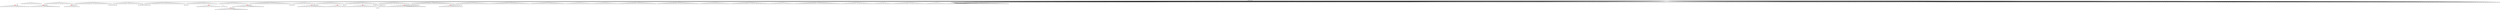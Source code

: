 digraph g {
	"60" -> "61";
	"61" [color=indianred1, style=filled, label="28"];
	"59" -> "60";
	"60" [label="32"];
	"54" -> "55";
	"55" [color=indianred1, style=filled, label="33"];
	"53" -> "54";
	"54" [label="8"];
	"51" -> "52";
	"52" [color=indianred1, style=filled, label="30"];
	"50" -> "51";
	"51" [label="17"];
	"48" -> "49";
	"49" [label="27"];
	"37" -> "38";
	"38" [label="7"];
	"34" -> "35";
	"35" [label="48"];
	"30" -> "31";
	"31" [color=indianred1, style=filled, label="34"];
	"30" -> "32";
	"32" [label="5"];
	"29" -> "30";
	"30" [label="13"];
	"27" -> "28";
	"28" [color=indianred1, style=filled, label="20"];
	"26" -> "27";
	"27" [label="36"];
	"25" -> "26";
	"26" [color=indianred1, style=filled, label="50"];
	"24" -> "25";
	"25" [label="20"];
	"21" -> "22";
	"22" [label="9"];
	"19" -> "20";
	"20" [color=indianred1, style=filled, label="29"];
	"18" -> "19";
	"19" [label="46"];
	"16" -> "17";
	"17" [color=indianred1, style=filled, label="10"];
	"15" -> "16";
	"16" [label="21"];
	"13" -> "14";
	"14" [color=indianred1, style=filled, label="35"];
	"11" -> "12";
	"12" [label="6"];
	"10" -> "11";
	"11" [label="24"];
	"9" -> "10";
	"10" [label="37"];
	"9" -> "13";
	"13" [label="2"];
	"7" -> "8";
	"8" [color=indianred1, style=filled, label="41"];
	"5" -> "6";
	"6" [label="31"];
	"5" -> "7";
	"7" [label="43"];
	"2" -> "3";
	"3" [color=indianred1, style=filled, label="38"];
	"1" -> "2";
	"2" [label="45"];
	"0" -> "1";
	"1" [label="38"];
	"0" -> "4";
	"4" [label="23"];
	"0" -> "5";
	"5" [label="41"];
	"0" -> "9";
	"9" [label="35"];
	"0" -> "15";
	"15" [label="10"];
	"0" -> "18";
	"18" [label="29"];
	"0" -> "21";
	"21" [label="11"];
	"0" -> "23";
	"23" [label="40"];
	"0" -> "24";
	"24" [label="50"];
	"0" -> "29";
	"29" [label="34"];
	"0" -> "33";
	"33" [label="22"];
	"0" -> "34";
	"34" [label="47"];
	"0" -> "36";
	"36" [label="16"];
	"0" -> "37";
	"37" [label="18"];
	"0" -> "39";
	"39" [label="1"];
	"0" -> "40";
	"40" [label="19"];
	"0" -> "41";
	"41" [label="44"];
	"0" -> "42";
	"42" [label="39"];
	"0" -> "43";
	"43" [label="3"];
	"0" -> "44";
	"44" [label="12"];
	"0" -> "45";
	"45" [label="25"];
	"0" -> "46";
	"46" [label="42"];
	"0" -> "47";
	"47" [label="26"];
	"0" -> "48";
	"48" [label="4"];
	"0" -> "50";
	"50" [label="30"];
	"0" -> "53";
	"53" [label="33"];
	"0" -> "56";
	"56" [label="15"];
	"0" -> "57";
	"57" [label="49"];
	"0" -> "58";
	"58" [label="14"];
	"0" -> "59";
	"59" [label="28"];
	"0" [label="germline"];
	"59" -> "cell1";
	"cell1" [shape=box];
	"0" -> "cell2";
	"cell2" [shape=box];
	"52" -> "cell3";
	"cell3" [shape=box];
	"0" -> "cell4";
	"cell4" [shape=box];
	"0" -> "cell5";
	"cell5" [shape=box];
	"5" -> "cell6";
	"cell6" [shape=box];
	"0" -> "cell7";
	"cell7" [shape=box];
	"5" -> "cell8";
	"cell8" [shape=box];
	"0" -> "cell9";
	"cell9" [shape=box];
	"1" -> "cell10";
	"cell10" [shape=box];
	"0" -> "cell11";
	"cell11" [shape=box];
	"42" -> "cell12";
	"cell12" [shape=box];
	"39" -> "cell13";
	"cell13" [shape=box];
	"0" -> "cell14";
	"cell14" [shape=box];
	"0" -> "cell15";
	"cell15" [shape=box];
	"59" -> "cell16";
	"cell16" [shape=box];
	"20" -> "cell17";
	"cell17" [shape=box];
	"0" -> "cell18";
	"cell18" [shape=box];
	"29" -> "cell19";
	"cell19" [shape=box];
	"57" -> "cell20";
	"cell20" [shape=box];
	"0" -> "cell21";
	"cell21" [shape=box];
	"0" -> "cell22";
	"cell22" [shape=box];
	"0" -> "cell23";
	"cell23" [shape=box];
	"0" -> "cell24";
	"cell24" [shape=box];
	"0" -> "cell25";
	"cell25" [shape=box];
	"0" -> "cell26";
	"cell26" [shape=box];
	"0" -> "cell27";
	"cell27" [shape=box];
	"0" -> "cell28";
	"cell28" [shape=box];
	"0" -> "cell29";
	"cell29" [shape=box];
	"58" -> "cell30";
	"cell30" [shape=box];
	"0" -> "cell31";
	"cell31" [shape=box];
	"18" -> "cell32";
	"cell32" [shape=box];
	"44" -> "cell33";
	"cell33" [shape=box];
	"0" -> "cell34";
	"cell34" [shape=box];
	"0" -> "cell35";
	"cell35" [shape=box];
	"0" -> "cell36";
	"cell36" [shape=box];
	"8" -> "cell37";
	"cell37" [shape=box];
	"0" -> "cell38";
	"cell38" [shape=box];
	"20" -> "cell39";
	"cell39" [shape=box];
	"0" -> "cell40";
	"cell40" [shape=box];
	"0" -> "cell41";
	"cell41" [shape=box];
	"0" -> "cell42";
	"cell42" [shape=box];
	"0" -> "cell43";
	"cell43" [shape=box];
	"0" -> "cell44";
	"cell44" [shape=box];
	"37" -> "cell45";
	"cell45" [shape=box];
	"5" -> "cell46";
	"cell46" [shape=box];
	"58" -> "cell47";
	"cell47" [shape=box];
	"0" -> "cell48";
	"cell48" [shape=box];
	"34" -> "cell49";
	"cell49" [shape=box];
	"11" -> "cell50";
	"cell50" [shape=box];
	"58" -> "cell51";
	"cell51" [shape=box];
	"0" -> "cell52";
	"cell52" [shape=box];
	"0" -> "cell53";
	"cell53" [shape=box];
	"5" -> "cell54";
	"cell54" [shape=box];
	"29" -> "cell55";
	"cell55" [shape=box];
	"0" -> "cell56";
	"cell56" [shape=box];
	"46" -> "cell57";
	"cell57" [shape=box];
	"0" -> "cell58";
	"cell58" [shape=box];
	"17" -> "cell59";
	"cell59" [shape=box];
	"0" -> "cell60";
	"cell60" [shape=box];
	"0" -> "cell61";
	"cell61" [shape=box];
	"0" -> "cell62";
	"cell62" [shape=box];
	"14" -> "cell63";
	"cell63" [shape=box];
	"35" -> "cell64";
	"cell64" [shape=box];
	"9" -> "cell65";
	"cell65" [shape=box];
	"52" -> "cell66";
	"cell66" [shape=box];
	"17" -> "cell67";
	"cell67" [shape=box];
	"18" -> "cell68";
	"cell68" [shape=box];
	"0" -> "cell69";
	"cell69" [shape=box];
	"40" -> "cell70";
	"cell70" [shape=box];
	"1" -> "cell71";
	"cell71" [shape=box];
	"41" -> "cell72";
	"cell72" [shape=box];
	"57" -> "cell73";
	"cell73" [shape=box];
	"0" -> "cell74";
	"cell74" [shape=box];
	"0" -> "cell75";
	"cell75" [shape=box];
	"41" -> "cell76";
	"cell76" [shape=box];
	"0" -> "cell77";
	"cell77" [shape=box];
	"18" -> "cell78";
	"cell78" [shape=box];
	"17" -> "cell79";
	"cell79" [shape=box];
	"14" -> "cell80";
	"cell80" [shape=box];
	"0" -> "cell81";
	"cell81" [shape=box];
	"0" -> "cell82";
	"cell82" [shape=box];
	"0" -> "cell83";
	"cell83" [shape=box];
	"0" -> "cell84";
	"cell84" [shape=box];
	"0" -> "cell85";
	"cell85" [shape=box];
	"0" -> "cell86";
	"cell86" [shape=box];
	"28" -> "cell87";
	"cell87" [shape=box];
	"45" -> "cell88";
	"cell88" [shape=box];
	"0" -> "cell89";
	"cell89" [shape=box];
	"0" -> "cell90";
	"cell90" [shape=box];
	"0" -> "cell91";
	"cell91" [shape=box];
	"0" -> "cell92";
	"cell92" [shape=box];
	"0" -> "cell93";
	"cell93" [shape=box];
	"0" -> "cell94";
	"cell94" [shape=box];
	"0" -> "cell95";
	"cell95" [shape=box];
	"0" -> "cell96";
	"cell96" [shape=box];
	"57" -> "cell97";
	"cell97" [shape=box];
	"40" -> "cell98";
	"cell98" [shape=box];
	"15" -> "cell99";
	"cell99" [shape=box];
	"0" -> "cell100";
	"cell100" [shape=box];
	"21" -> "cell101";
	"cell101" [shape=box];
	"0" -> "cell102";
	"cell102" [shape=box];
	"55" -> "cell103";
	"cell103" [shape=box];
	"0" -> "cell104";
	"cell104" [shape=box];
	"0" -> "cell105";
	"cell105" [shape=box];
	"0" -> "cell106";
	"cell106" [shape=box];
	"14" -> "cell107";
	"cell107" [shape=box];
	"58" -> "cell108";
	"cell108" [shape=box];
	"8" -> "cell109";
	"cell109" [shape=box];
	"0" -> "cell110";
	"cell110" [shape=box];
	"0" -> "cell111";
	"cell111" [shape=box];
	"45" -> "cell112";
	"cell112" [shape=box];
	"40" -> "cell113";
	"cell113" [shape=box];
	"0" -> "cell114";
	"cell114" [shape=box];
	"21" -> "cell115";
	"cell115" [shape=box];
	"0" -> "cell116";
	"cell116" [shape=box];
	"28" -> "cell117";
	"cell117" [shape=box];
	"28" -> "cell118";
	"cell118" [shape=box];
	"17" -> "cell119";
	"cell119" [shape=box];
	"40" -> "cell120";
	"cell120" [shape=box];
	"15" -> "cell121";
	"cell121" [shape=box];
	"0" -> "cell122";
	"cell122" [shape=box];
	"0" -> "cell123";
	"cell123" [shape=box];
	"35" -> "cell124";
	"cell124" [shape=box];
	"47" -> "cell125";
	"cell125" [shape=box];
	"0" -> "cell126";
	"cell126" [shape=box];
	"0" -> "cell127";
	"cell127" [shape=box];
	"34" -> "cell128";
	"cell128" [shape=box];
	"0" -> "cell129";
	"cell129" [shape=box];
	"0" -> "cell130";
	"cell130" [shape=box];
	"1" -> "cell131";
	"cell131" [shape=box];
	"5" -> "cell132";
	"cell132" [shape=box];
	"0" -> "cell133";
	"cell133" [shape=box];
	"26" -> "cell134";
	"cell134" [shape=box];
	"40" -> "cell135";
	"cell135" [shape=box];
	"0" -> "cell136";
	"cell136" [shape=box];
	"0" -> "cell137";
	"cell137" [shape=box];
	"57" -> "cell138";
	"cell138" [shape=box];
	"33" -> "cell139";
	"cell139" [shape=box];
	"46" -> "cell140";
	"cell140" [shape=box];
	"0" -> "cell141";
	"cell141" [shape=box];
	"0" -> "cell142";
	"cell142" [shape=box];
	"0" -> "cell143";
	"cell143" [shape=box];
	"23" -> "cell144";
	"cell144" [shape=box];
	"24" -> "cell145";
	"cell145" [shape=box];
	"0" -> "cell146";
	"cell146" [shape=box];
	"0" -> "cell147";
	"cell147" [shape=box];
	"0" -> "cell148";
	"cell148" [shape=box];
	"0" -> "cell149";
	"cell149" [shape=box];
	"0" -> "cell150";
	"cell150" [shape=box];
	"8" -> "cell151";
	"cell151" [shape=box];
	"0" -> "cell152";
	"cell152" [shape=box];
	"0" -> "cell153";
	"cell153" [shape=box];
	"0" -> "cell154";
	"cell154" [shape=box];
	"45" -> "cell155";
	"cell155" [shape=box];
	"0" -> "cell156";
	"cell156" [shape=box];
	"33" -> "cell157";
	"cell157" [shape=box];
	"0" -> "cell158";
	"cell158" [shape=box];
	"0" -> "cell159";
	"cell159" [shape=box];
	"0" -> "cell160";
	"cell160" [shape=box];
	"0" -> "cell161";
	"cell161" [shape=box];
	"47" -> "cell162";
	"cell162" [shape=box];
	"7" -> "cell163";
	"cell163" [shape=box];
	"39" -> "cell164";
	"cell164" [shape=box];
	"4" -> "cell165";
	"cell165" [shape=box];
	"15" -> "cell166";
	"cell166" [shape=box];
	"0" -> "cell167";
	"cell167" [shape=box];
	"0" -> "cell168";
	"cell168" [shape=box];
	"0" -> "cell169";
	"cell169" [shape=box];
	"0" -> "cell170";
	"cell170" [shape=box];
	"26" -> "cell171";
	"cell171" [shape=box];
	"21" -> "cell172";
	"cell172" [shape=box];
	"0" -> "cell173";
	"cell173" [shape=box];
	"29" -> "cell174";
	"cell174" [shape=box];
	"58" -> "cell175";
	"cell175" [shape=box];
	"18" -> "cell176";
	"cell176" [shape=box];
	"0" -> "cell177";
	"cell177" [shape=box];
	"5" -> "cell178";
	"cell178" [shape=box];
	"0" -> "cell179";
	"cell179" [shape=box];
	"0" -> "cell180";
	"cell180" [shape=box];
	"0" -> "cell181";
	"cell181" [shape=box];
	"38" -> "cell182";
	"cell182" [shape=box];
	"0" -> "cell183";
	"cell183" [shape=box];
	"44" -> "cell184";
	"cell184" [shape=box];
	"23" -> "cell185";
	"cell185" [shape=box];
	"55" -> "cell186";
	"cell186" [shape=box];
	"61" -> "cell187";
	"cell187" [shape=box];
	"61" -> "cell188";
	"cell188" [shape=box];
	"40" -> "cell189";
	"cell189" [shape=box];
	"0" -> "cell190";
	"cell190" [shape=box];
	"0" -> "cell191";
	"cell191" [shape=box];
	"0" -> "cell192";
	"cell192" [shape=box];
	"5" -> "cell193";
	"cell193" [shape=box];
	"50" -> "cell194";
	"cell194" [shape=box];
	"9" -> "cell195";
	"cell195" [shape=box];
	"0" -> "cell196";
	"cell196" [shape=box];
	"46" -> "cell197";
	"cell197" [shape=box];
	"50" -> "cell198";
	"cell198" [shape=box];
	"0" -> "cell199";
	"cell199" [shape=box];
	"44" -> "cell200";
	"cell200" [shape=box];
	"0" -> "cell201";
	"cell201" [shape=box];
	"14" -> "cell202";
	"cell202" [shape=box];
	"0" -> "cell203";
	"cell203" [shape=box];
	"0" -> "cell204";
	"cell204" [shape=box];
	"24" -> "cell205";
	"cell205" [shape=box];
	"50" -> "cell206";
	"cell206" [shape=box];
	"0" -> "cell207";
	"cell207" [shape=box];
	"0" -> "cell208";
	"cell208" [shape=box];
	"59" -> "cell209";
	"cell209" [shape=box];
	"0" -> "cell210";
	"cell210" [shape=box];
	"0" -> "cell211";
	"cell211" [shape=box];
	"0" -> "cell212";
	"cell212" [shape=box];
	"0" -> "cell213";
	"cell213" [shape=box];
	"0" -> "cell214";
	"cell214" [shape=box];
	"57" -> "cell215";
	"cell215" [shape=box];
	"33" -> "cell216";
	"cell216" [shape=box];
	"0" -> "cell217";
	"cell217" [shape=box];
	"13" -> "cell218";
	"cell218" [shape=box];
	"0" -> "cell219";
	"cell219" [shape=box];
	"0" -> "cell220";
	"cell220" [shape=box];
	"34" -> "cell221";
	"cell221" [shape=box];
	"0" -> "cell222";
	"cell222" [shape=box];
	"59" -> "cell223";
	"cell223" [shape=box];
	"0" -> "cell224";
	"cell224" [shape=box];
	"0" -> "cell225";
	"cell225" [shape=box];
	"44" -> "cell226";
	"cell226" [shape=box];
	"0" -> "cell227";
	"cell227" [shape=box];
	"0" -> "cell228";
	"cell228" [shape=box];
	"0" -> "cell229";
	"cell229" [shape=box];
	"36" -> "cell230";
	"cell230" [shape=box];
	"21" -> "cell231";
	"cell231" [shape=box];
	"0" -> "cell232";
	"cell232" [shape=box];
	"0" -> "cell233";
	"cell233" [shape=box];
	"0" -> "cell234";
	"cell234" [shape=box];
	"0" -> "cell235";
	"cell235" [shape=box];
	"42" -> "cell236";
	"cell236" [shape=box];
	"0" -> "cell237";
	"cell237" [shape=box];
	"8" -> "cell238";
	"cell238" [shape=box];
	"1" -> "cell239";
	"cell239" [shape=box];
	"26" -> "cell240";
	"cell240" [shape=box];
	"5" -> "cell241";
	"cell241" [shape=box];
	"0" -> "cell242";
	"cell242" [shape=box];
	"0" -> "cell243";
	"cell243" [shape=box];
	"0" -> "cell244";
	"cell244" [shape=box];
	"34" -> "cell245";
	"cell245" [shape=box];
	"0" -> "cell246";
	"cell246" [shape=box];
	"0" -> "cell247";
	"cell247" [shape=box];
	"47" -> "cell248";
	"cell248" [shape=box];
	"53" -> "cell249";
	"cell249" [shape=box];
	"18" -> "cell250";
	"cell250" [shape=box];
	"0" -> "cell251";
	"cell251" [shape=box];
	"0" -> "cell252";
	"cell252" [shape=box];
	"50" -> "cell253";
	"cell253" [shape=box];
	"0" -> "cell254";
	"cell254" [shape=box];
	"0" -> "cell255";
	"cell255" [shape=box];
	"0" -> "cell256";
	"cell256" [shape=box];
	"0" -> "cell257";
	"cell257" [shape=box];
	"1" -> "cell258";
	"cell258" [shape=box];
	"0" -> "cell259";
	"cell259" [shape=box];
	"0" -> "cell260";
	"cell260" [shape=box];
	"0" -> "cell261";
	"cell261" [shape=box];
	"43" -> "cell262";
	"cell262" [shape=box];
	"32" -> "cell263";
	"cell263" [shape=box];
	"0" -> "cell264";
	"cell264" [shape=box];
	"0" -> "cell265";
	"cell265" [shape=box];
	"39" -> "cell266";
	"cell266" [shape=box];
	"17" -> "cell267";
	"cell267" [shape=box];
	"46" -> "cell268";
	"cell268" [shape=box];
	"0" -> "cell269";
	"cell269" [shape=box];
	"0" -> "cell270";
	"cell270" [shape=box];
	"24" -> "cell271";
	"cell271" [shape=box];
	"14" -> "cell272";
	"cell272" [shape=box];
	"5" -> "cell273";
	"cell273" [shape=box];
	"0" -> "cell274";
	"cell274" [shape=box];
	"0" -> "cell275";
	"cell275" [shape=box];
	"52" -> "cell276";
	"cell276" [shape=box];
	"6" -> "cell277";
	"cell277" [shape=box];
	"0" -> "cell278";
	"cell278" [shape=box];
	"47" -> "cell279";
	"cell279" [shape=box];
	"0" -> "cell280";
	"cell280" [shape=box];
	"48" -> "cell281";
	"cell281" [shape=box];
	"24" -> "cell282";
	"cell282" [shape=box];
	"24" -> "cell283";
	"cell283" [shape=box];
	"0" -> "cell284";
	"cell284" [shape=box];
	"0" -> "cell285";
	"cell285" [shape=box];
	"0" -> "cell286";
	"cell286" [shape=box];
	"51" -> "cell287";
	"cell287" [shape=box];
	"0" -> "cell288";
	"cell288" [shape=box];
	"0" -> "cell289";
	"cell289" [shape=box];
	"0" -> "cell290";
	"cell290" [shape=box];
	"0" -> "cell291";
	"cell291" [shape=box];
	"48" -> "cell292";
	"cell292" [shape=box];
	"0" -> "cell293";
	"cell293" [shape=box];
	"4" -> "cell294";
	"cell294" [shape=box];
	"0" -> "cell295";
	"cell295" [shape=box];
	"50" -> "cell296";
	"cell296" [shape=box];
	"9" -> "cell297";
	"cell297" [shape=box];
	"0" -> "cell298";
	"cell298" [shape=box];
	"46" -> "cell299";
	"cell299" [shape=box];
	"4" -> "cell300";
	"cell300" [shape=box];
	"0" -> "cell301";
	"cell301" [shape=box];
	"0" -> "cell302";
	"cell302" [shape=box];
	"0" -> "cell303";
	"cell303" [shape=box];
	"9" -> "cell304";
	"cell304" [shape=box];
	"0" -> "cell305";
	"cell305" [shape=box];
	"52" -> "cell306";
	"cell306" [shape=box];
	"0" -> "cell307";
	"cell307" [shape=box];
	"0" -> "cell308";
	"cell308" [shape=box];
	"0" -> "cell309";
	"cell309" [shape=box];
	"0" -> "cell310";
	"cell310" [shape=box];
	"34" -> "cell311";
	"cell311" [shape=box];
	"0" -> "cell312";
	"cell312" [shape=box];
	"6" -> "cell313";
	"cell313" [shape=box];
	"48" -> "cell314";
	"cell314" [shape=box];
	"0" -> "cell315";
	"cell315" [shape=box];
	"38" -> "cell316";
	"cell316" [shape=box];
	"4" -> "cell317";
	"cell317" [shape=box];
	"41" -> "cell318";
	"cell318" [shape=box];
	"0" -> "cell319";
	"cell319" [shape=box];
	"24" -> "cell320";
	"cell320" [shape=box];
	"34" -> "cell321";
	"cell321" [shape=box];
	"36" -> "cell322";
	"cell322" [shape=box];
	"0" -> "cell323";
	"cell323" [shape=box];
	"0" -> "cell324";
	"cell324" [shape=box];
	"47" -> "cell325";
	"cell325" [shape=box];
	"0" -> "cell326";
	"cell326" [shape=box];
	"0" -> "cell327";
	"cell327" [shape=box];
	"0" -> "cell328";
	"cell328" [shape=box];
	"53" -> "cell329";
	"cell329" [shape=box];
	"0" -> "cell330";
	"cell330" [shape=box];
	"0" -> "cell331";
	"cell331" [shape=box];
	"29" -> "cell332";
	"cell332" [shape=box];
	"28" -> "cell333";
	"cell333" [shape=box];
	"31" -> "cell334";
	"cell334" [shape=box];
	"0" -> "cell335";
	"cell335" [shape=box];
	"40" -> "cell336";
	"cell336" [shape=box];
	"11" -> "cell337";
	"cell337" [shape=box];
	"0" -> "cell338";
	"cell338" [shape=box];
	"8" -> "cell339";
	"cell339" [shape=box];
	"0" -> "cell340";
	"cell340" [shape=box];
	"0" -> "cell341";
	"cell341" [shape=box];
	"47" -> "cell342";
	"cell342" [shape=box];
	"0" -> "cell343";
	"cell343" [shape=box];
	"0" -> "cell344";
	"cell344" [shape=box];
	"0" -> "cell345";
	"cell345" [shape=box];
	"48" -> "cell346";
	"cell346" [shape=box];
	"0" -> "cell347";
	"cell347" [shape=box];
	"0" -> "cell348";
	"cell348" [shape=box];
	"29" -> "cell349";
	"cell349" [shape=box];
	"31" -> "cell350";
	"cell350" [shape=box];
	"0" -> "cell351";
	"cell351" [shape=box];
	"0" -> "cell352";
	"cell352" [shape=box];
	"24" -> "cell353";
	"cell353" [shape=box];
	"0" -> "cell354";
	"cell354" [shape=box];
	"33" -> "cell355";
	"cell355" [shape=box];
	"31" -> "cell356";
	"cell356" [shape=box];
	"23" -> "cell357";
	"cell357" [shape=box];
	"0" -> "cell358";
	"cell358" [shape=box];
	"0" -> "cell359";
	"cell359" [shape=box];
	"38" -> "cell360";
	"cell360" [shape=box];
	"9" -> "cell361";
	"cell361" [shape=box];
	"0" -> "cell362";
	"cell362" [shape=box];
	"50" -> "cell363";
	"cell363" [shape=box];
	"15" -> "cell364";
	"cell364" [shape=box];
	"0" -> "cell365";
	"cell365" [shape=box];
	"5" -> "cell366";
	"cell366" [shape=box];
	"37" -> "cell367";
	"cell367" [shape=box];
	"46" -> "cell368";
	"cell368" [shape=box];
	"4" -> "cell369";
	"cell369" [shape=box];
	"0" -> "cell370";
	"cell370" [shape=box];
	"45" -> "cell371";
	"cell371" [shape=box];
	"0" -> "cell372";
	"cell372" [shape=box];
	"4" -> "cell373";
	"cell373" [shape=box];
	"7" -> "cell374";
	"cell374" [shape=box];
	"0" -> "cell375";
	"cell375" [shape=box];
	"0" -> "cell376";
	"cell376" [shape=box];
	"0" -> "cell377";
	"cell377" [shape=box];
	"0" -> "cell378";
	"cell378" [shape=box];
	"0" -> "cell379";
	"cell379" [shape=box];
	"0" -> "cell380";
	"cell380" [shape=box];
	"14" -> "cell381";
	"cell381" [shape=box];
	"0" -> "cell382";
	"cell382" [shape=box];
	"14" -> "cell383";
	"cell383" [shape=box];
	"61" -> "cell384";
	"cell384" [shape=box];
	"0" -> "cell385";
	"cell385" [shape=box];
	"0" -> "cell386";
	"cell386" [shape=box];
	"0" -> "cell387";
	"cell387" [shape=box];
	"0" -> "cell388";
	"cell388" [shape=box];
	"0" -> "cell389";
	"cell389" [shape=box];
	"15" -> "cell390";
	"cell390" [shape=box];
	"36" -> "cell391";
	"cell391" [shape=box];
	"33" -> "cell392";
	"cell392" [shape=box];
	"0" -> "cell393";
	"cell393" [shape=box];
	"0" -> "cell394";
	"cell394" [shape=box];
	"0" -> "cell395";
	"cell395" [shape=box];
	"0" -> "cell396";
	"cell396" [shape=box];
	"0" -> "cell397";
	"cell397" [shape=box];
	"0" -> "cell398";
	"cell398" [shape=box];
	"0" -> "cell399";
	"cell399" [shape=box];
	"0" -> "cell400";
	"cell400" [shape=box];
	"0" -> "cell401";
	"cell401" [shape=box];
	"0" -> "cell402";
	"cell402" [shape=box];
	"20" -> "cell403";
	"cell403" [shape=box];
	"44" -> "cell404";
	"cell404" [shape=box];
	"0" -> "cell405";
	"cell405" [shape=box];
	"0" -> "cell406";
	"cell406" [shape=box];
	"8" -> "cell407";
	"cell407" [shape=box];
	"0" -> "cell408";
	"cell408" [shape=box];
	"33" -> "cell409";
	"cell409" [shape=box];
	"0" -> "cell410";
	"cell410" [shape=box];
	"0" -> "cell411";
	"cell411" [shape=box];
	"50" -> "cell412";
	"cell412" [shape=box];
	"23" -> "cell413";
	"cell413" [shape=box];
	"0" -> "cell414";
	"cell414" [shape=box];
	"26" -> "cell415";
	"cell415" [shape=box];
	"0" -> "cell416";
	"cell416" [shape=box];
	"0" -> "cell417";
	"cell417" [shape=box];
	"0" -> "cell418";
	"cell418" [shape=box];
	"0" -> "cell419";
	"cell419" [shape=box];
	"53" -> "cell420";
	"cell420" [shape=box];
	"0" -> "cell421";
	"cell421" [shape=box];
	"57" -> "cell422";
	"cell422" [shape=box];
	"34" -> "cell423";
	"cell423" [shape=box];
	"0" -> "cell424";
	"cell424" [shape=box];
	"37" -> "cell425";
	"cell425" [shape=box];
	"6" -> "cell426";
	"cell426" [shape=box];
	"39" -> "cell427";
	"cell427" [shape=box];
	"3" -> "cell428";
	"cell428" [shape=box];
	"0" -> "cell429";
	"cell429" [shape=box];
	"0" -> "cell430";
	"cell430" [shape=box];
	"0" -> "cell431";
	"cell431" [shape=box];
	"24" -> "cell432";
	"cell432" [shape=box];
	"58" -> "cell433";
	"cell433" [shape=box];
	"0" -> "cell434";
	"cell434" [shape=box];
	"0" -> "cell435";
	"cell435" [shape=box];
	"8" -> "cell436";
	"cell436" [shape=box];
	"42" -> "cell437";
	"cell437" [shape=box];
	"58" -> "cell438";
	"cell438" [shape=box];
	"1" -> "cell439";
	"cell439" [shape=box];
	"0" -> "cell440";
	"cell440" [shape=box];
	"45" -> "cell441";
	"cell441" [shape=box];
	"0" -> "cell442";
	"cell442" [shape=box];
	"53" -> "cell443";
	"cell443" [shape=box];
	"0" -> "cell444";
	"cell444" [shape=box];
	"0" -> "cell445";
	"cell445" [shape=box];
	"61" -> "cell446";
	"cell446" [shape=box];
	"0" -> "cell447";
	"cell447" [shape=box];
	"12" -> "cell448";
	"cell448" [shape=box];
	"3" -> "cell449";
	"cell449" [shape=box];
	"58" -> "cell450";
	"cell450" [shape=box];
	"39" -> "cell451";
	"cell451" [shape=box];
	"40" -> "cell452";
	"cell452" [shape=box];
	"0" -> "cell453";
	"cell453" [shape=box];
	"0" -> "cell454";
	"cell454" [shape=box];
	"21" -> "cell455";
	"cell455" [shape=box];
	"0" -> "cell456";
	"cell456" [shape=box];
	"0" -> "cell457";
	"cell457" [shape=box];
	"0" -> "cell458";
	"cell458" [shape=box];
	"0" -> "cell459";
	"cell459" [shape=box];
	"15" -> "cell460";
	"cell460" [shape=box];
	"0" -> "cell461";
	"cell461" [shape=box];
	"3" -> "cell462";
	"cell462" [shape=box];
	"0" -> "cell463";
	"cell463" [shape=box];
	"8" -> "cell464";
	"cell464" [shape=box];
	"0" -> "cell465";
	"cell465" [shape=box];
	"0" -> "cell466";
	"cell466" [shape=box];
	"39" -> "cell467";
	"cell467" [shape=box];
	"0" -> "cell468";
	"cell468" [shape=box];
	"0" -> "cell469";
	"cell469" [shape=box];
	"0" -> "cell470";
	"cell470" [shape=box];
	"47" -> "cell471";
	"cell471" [shape=box];
	"61" -> "cell472";
	"cell472" [shape=box];
	"0" -> "cell473";
	"cell473" [shape=box];
	"23" -> "cell474";
	"cell474" [shape=box];
	"0" -> "cell475";
	"cell475" [shape=box];
	"34" -> "cell476";
	"cell476" [shape=box];
	"37" -> "cell477";
	"cell477" [shape=box];
	"0" -> "cell478";
	"cell478" [shape=box];
	"39" -> "cell479";
	"cell479" [shape=box];
	"0" -> "cell480";
	"cell480" [shape=box];
	"0" -> "cell481";
	"cell481" [shape=box];
	"58" -> "cell482";
	"cell482" [shape=box];
	"0" -> "cell483";
	"cell483" [shape=box];
	"0" -> "cell484";
	"cell484" [shape=box];
	"4" -> "cell485";
	"cell485" [shape=box];
	"41" -> "cell486";
	"cell486" [shape=box];
	"39" -> "cell487";
	"cell487" [shape=box];
	"0" -> "cell488";
	"cell488" [shape=box];
	"0" -> "cell489";
	"cell489" [shape=box];
	"0" -> "cell490";
	"cell490" [shape=box];
	"8" -> "cell491";
	"cell491" [shape=box];
	"0" -> "cell492";
	"cell492" [shape=box];
	"0" -> "cell493";
	"cell493" [shape=box];
	"0" -> "cell494";
	"cell494" [shape=box];
	"0" -> "cell495";
	"cell495" [shape=box];
	"0" -> "cell496";
	"cell496" [shape=box];
	"37" -> "cell497";
	"cell497" [shape=box];
	"3" -> "cell498";
	"cell498" [shape=box];
	"26" -> "cell499";
	"cell499" [shape=box];
	"0" -> "cell500";
	"cell500" [shape=box];
	"8" -> "cell501";
	"cell501" [shape=box];
	"0" -> "cell502";
	"cell502" [shape=box];
	"29" -> "cell503";
	"cell503" [shape=box];
	"0" -> "cell504";
	"cell504" [shape=box];
	"0" -> "cell505";
	"cell505" [shape=box];
	"0" -> "cell506";
	"cell506" [shape=box];
	"38" -> "cell507";
	"cell507" [shape=box];
	"0" -> "cell508";
	"cell508" [shape=box];
	"0" -> "cell509";
	"cell509" [shape=box];
	"45" -> "cell510";
	"cell510" [shape=box];
	"61" -> "cell511";
	"cell511" [shape=box];
	"0" -> "cell512";
	"cell512" [shape=box];
	"0" -> "cell513";
	"cell513" [shape=box];
	"0" -> "cell514";
	"cell514" [shape=box];
	"57" -> "cell515";
	"cell515" [shape=box];
	"21" -> "cell516";
	"cell516" [shape=box];
	"0" -> "cell517";
	"cell517" [shape=box];
	"0" -> "cell518";
	"cell518" [shape=box];
	"36" -> "cell519";
	"cell519" [shape=box];
	"49" -> "cell520";
	"cell520" [shape=box];
	"39" -> "cell521";
	"cell521" [shape=box];
	"42" -> "cell522";
	"cell522" [shape=box];
	"0" -> "cell523";
	"cell523" [shape=box];
	"40" -> "cell524";
	"cell524" [shape=box];
	"0" -> "cell525";
	"cell525" [shape=box];
	"42" -> "cell526";
	"cell526" [shape=box];
	"56" -> "cell527";
	"cell527" [shape=box];
	"0" -> "cell528";
	"cell528" [shape=box];
	"0" -> "cell529";
	"cell529" [shape=box];
	"15" -> "cell530";
	"cell530" [shape=box];
	"18" -> "cell531";
	"cell531" [shape=box];
	"48" -> "cell532";
	"cell532" [shape=box];
	"0" -> "cell533";
	"cell533" [shape=box];
	"0" -> "cell534";
	"cell534" [shape=box];
	"31" -> "cell535";
	"cell535" [shape=box];
	"50" -> "cell536";
	"cell536" [shape=box];
	"20" -> "cell537";
	"cell537" [shape=box];
	"0" -> "cell538";
	"cell538" [shape=box];
	"0" -> "cell539";
	"cell539" [shape=box];
	"48" -> "cell540";
	"cell540" [shape=box];
	"12" -> "cell541";
	"cell541" [shape=box];
	"9" -> "cell542";
	"cell542" [shape=box];
	"0" -> "cell543";
	"cell543" [shape=box];
	"0" -> "cell544";
	"cell544" [shape=box];
	"0" -> "cell545";
	"cell545" [shape=box];
	"0" -> "cell546";
	"cell546" [shape=box];
	"33" -> "cell547";
	"cell547" [shape=box];
	"41" -> "cell548";
	"cell548" [shape=box];
	"0" -> "cell549";
	"cell549" [shape=box];
	"0" -> "cell550";
	"cell550" [shape=box];
	"47" -> "cell551";
	"cell551" [shape=box];
	"33" -> "cell552";
	"cell552" [shape=box];
	"0" -> "cell553";
	"cell553" [shape=box];
	"2" -> "cell554";
	"cell554" [shape=box];
	"26" -> "cell555";
	"cell555" [shape=box];
	"0" -> "cell556";
	"cell556" [shape=box];
	"8" -> "cell557";
	"cell557" [shape=box];
	"0" -> "cell558";
	"cell558" [shape=box];
	"0" -> "cell559";
	"cell559" [shape=box];
	"56" -> "cell560";
	"cell560" [shape=box];
	"0" -> "cell561";
	"cell561" [shape=box];
	"0" -> "cell562";
	"cell562" [shape=box];
	"4" -> "cell563";
	"cell563" [shape=box];
	"0" -> "cell564";
	"cell564" [shape=box];
	"0" -> "cell565";
	"cell565" [shape=box];
	"0" -> "cell566";
	"cell566" [shape=box];
	"9" -> "cell567";
	"cell567" [shape=box];
	"0" -> "cell568";
	"cell568" [shape=box];
	"0" -> "cell569";
	"cell569" [shape=box];
	"0" -> "cell570";
	"cell570" [shape=box];
	"0" -> "cell571";
	"cell571" [shape=box];
	"19" -> "cell572";
	"cell572" [shape=box];
	"23" -> "cell573";
	"cell573" [shape=box];
	"0" -> "cell574";
	"cell574" [shape=box];
	"0" -> "cell575";
	"cell575" [shape=box];
	"0" -> "cell576";
	"cell576" [shape=box];
	"0" -> "cell577";
	"cell577" [shape=box];
	"0" -> "cell578";
	"cell578" [shape=box];
	"0" -> "cell579";
	"cell579" [shape=box];
	"34" -> "cell580";
	"cell580" [shape=box];
	"1" -> "cell581";
	"cell581" [shape=box];
	"0" -> "cell582";
	"cell582" [shape=box];
	"0" -> "cell583";
	"cell583" [shape=box];
	"0" -> "cell584";
	"cell584" [shape=box];
	"50" -> "cell585";
	"cell585" [shape=box];
	"0" -> "cell586";
	"cell586" [shape=box];
	"0" -> "cell587";
	"cell587" [shape=box];
	"0" -> "cell588";
	"cell588" [shape=box];
	"55" -> "cell589";
	"cell589" [shape=box];
	"40" -> "cell590";
	"cell590" [shape=box];
	"0" -> "cell591";
	"cell591" [shape=box];
	"5" -> "cell592";
	"cell592" [shape=box];
	"0" -> "cell593";
	"cell593" [shape=box];
	"43" -> "cell594";
	"cell594" [shape=box];
	"37" -> "cell595";
	"cell595" [shape=box];
	"0" -> "cell596";
	"cell596" [shape=box];
	"4" -> "cell597";
	"cell597" [shape=box];
	"34" -> "cell598";
	"cell598" [shape=box];
	"0" -> "cell599";
	"cell599" [shape=box];
	"0" -> "cell600";
	"cell600" [shape=box];
	"20" -> "cell601";
	"cell601" [shape=box];
	"26" -> "cell602";
	"cell602" [shape=box];
	"24" -> "cell603";
	"cell603" [shape=box];
	"28" -> "cell604";
	"cell604" [shape=box];
	"0" -> "cell605";
	"cell605" [shape=box];
	"0" -> "cell606";
	"cell606" [shape=box];
	"0" -> "cell607";
	"cell607" [shape=box];
	"24" -> "cell608";
	"cell608" [shape=box];
	"0" -> "cell609";
	"cell609" [shape=box];
	"23" -> "cell610";
	"cell610" [shape=box];
	"0" -> "cell611";
	"cell611" [shape=box];
	"59" -> "cell612";
	"cell612" [shape=box];
	"58" -> "cell613";
	"cell613" [shape=box];
	"0" -> "cell614";
	"cell614" [shape=box];
	"2" -> "cell615";
	"cell615" [shape=box];
	"0" -> "cell616";
	"cell616" [shape=box];
	"0" -> "cell617";
	"cell617" [shape=box];
	"0" -> "cell618";
	"cell618" [shape=box];
	"36" -> "cell619";
	"cell619" [shape=box];
	"0" -> "cell620";
	"cell620" [shape=box];
	"0" -> "cell621";
	"cell621" [shape=box];
	"24" -> "cell622";
	"cell622" [shape=box];
	"0" -> "cell623";
	"cell623" [shape=box];
	"0" -> "cell624";
	"cell624" [shape=box];
	"0" -> "cell625";
	"cell625" [shape=box];
	"0" -> "cell626";
	"cell626" [shape=box];
	"58" -> "cell627";
	"cell627" [shape=box];
	"14" -> "cell628";
	"cell628" [shape=box];
	"24" -> "cell629";
	"cell629" [shape=box];
	"42" -> "cell630";
	"cell630" [shape=box];
	"0" -> "cell631";
	"cell631" [shape=box];
	"43" -> "cell632";
	"cell632" [shape=box];
	"44" -> "cell633";
	"cell633" [shape=box];
	"0" -> "cell634";
	"cell634" [shape=box];
	"31" -> "cell635";
	"cell635" [shape=box];
	"0" -> "cell636";
	"cell636" [shape=box];
	"50" -> "cell637";
	"cell637" [shape=box];
	"0" -> "cell638";
	"cell638" [shape=box];
	"0" -> "cell639";
	"cell639" [shape=box];
	"44" -> "cell640";
	"cell640" [shape=box];
	"0" -> "cell641";
	"cell641" [shape=box];
	"0" -> "cell642";
	"cell642" [shape=box];
	"48" -> "cell643";
	"cell643" [shape=box];
	"45" -> "cell644";
	"cell644" [shape=box];
	"17" -> "cell645";
	"cell645" [shape=box];
	"1" -> "cell646";
	"cell646" [shape=box];
	"9" -> "cell647";
	"cell647" [shape=box];
	"40" -> "cell648";
	"cell648" [shape=box];
	"0" -> "cell649";
	"cell649" [shape=box];
	"44" -> "cell650";
	"cell650" [shape=box];
	"49" -> "cell651";
	"cell651" [shape=box];
	"0" -> "cell652";
	"cell652" [shape=box];
	"20" -> "cell653";
	"cell653" [shape=box];
	"0" -> "cell654";
	"cell654" [shape=box];
	"53" -> "cell655";
	"cell655" [shape=box];
	"0" -> "cell656";
	"cell656" [shape=box];
	"0" -> "cell657";
	"cell657" [shape=box];
	"0" -> "cell658";
	"cell658" [shape=box];
	"0" -> "cell659";
	"cell659" [shape=box];
	"14" -> "cell660";
	"cell660" [shape=box];
	"61" -> "cell661";
	"cell661" [shape=box];
	"0" -> "cell662";
	"cell662" [shape=box];
	"0" -> "cell663";
	"cell663" [shape=box];
	"5" -> "cell664";
	"cell664" [shape=box];
	"0" -> "cell665";
	"cell665" [shape=box];
	"56" -> "cell666";
	"cell666" [shape=box];
	"0" -> "cell667";
	"cell667" [shape=box];
	"0" -> "cell668";
	"cell668" [shape=box];
	"23" -> "cell669";
	"cell669" [shape=box];
	"0" -> "cell670";
	"cell670" [shape=box];
	"55" -> "cell671";
	"cell671" [shape=box];
	"0" -> "cell672";
	"cell672" [shape=box];
	"0" -> "cell673";
	"cell673" [shape=box];
	"44" -> "cell674";
	"cell674" [shape=box];
	"54" -> "cell675";
	"cell675" [shape=box];
	"0" -> "cell676";
	"cell676" [shape=box];
	"0" -> "cell677";
	"cell677" [shape=box];
	"1" -> "cell678";
	"cell678" [shape=box];
	"4" -> "cell679";
	"cell679" [shape=box];
	"15" -> "cell680";
	"cell680" [shape=box];
	"28" -> "cell681";
	"cell681" [shape=box];
	"37" -> "cell682";
	"cell682" [shape=box];
	"0" -> "cell683";
	"cell683" [shape=box];
	"5" -> "cell684";
	"cell684" [shape=box];
	"0" -> "cell685";
	"cell685" [shape=box];
	"46" -> "cell686";
	"cell686" [shape=box];
	"0" -> "cell687";
	"cell687" [shape=box];
	"47" -> "cell688";
	"cell688" [shape=box];
	"0" -> "cell689";
	"cell689" [shape=box];
	"0" -> "cell690";
	"cell690" [shape=box];
	"0" -> "cell691";
	"cell691" [shape=box];
	"46" -> "cell692";
	"cell692" [shape=box];
	"0" -> "cell693";
	"cell693" [shape=box];
	"0" -> "cell694";
	"cell694" [shape=box];
	"0" -> "cell695";
	"cell695" [shape=box];
	"0" -> "cell696";
	"cell696" [shape=box];
	"0" -> "cell697";
	"cell697" [shape=box];
	"5" -> "cell698";
	"cell698" [shape=box];
	"0" -> "cell699";
	"cell699" [shape=box];
	"4" -> "cell700";
	"cell700" [shape=box];
	"0" -> "cell701";
	"cell701" [shape=box];
	"0" -> "cell702";
	"cell702" [shape=box];
	"58" -> "cell703";
	"cell703" [shape=box];
	"0" -> "cell704";
	"cell704" [shape=box];
	"0" -> "cell705";
	"cell705" [shape=box];
	"0" -> "cell706";
	"cell706" [shape=box];
	"37" -> "cell707";
	"cell707" [shape=box];
	"23" -> "cell708";
	"cell708" [shape=box];
	"9" -> "cell709";
	"cell709" [shape=box];
	"0" -> "cell710";
	"cell710" [shape=box];
	"34" -> "cell711";
	"cell711" [shape=box];
	"0" -> "cell712";
	"cell712" [shape=box];
	"39" -> "cell713";
	"cell713" [shape=box];
	"0" -> "cell714";
	"cell714" [shape=box];
	"0" -> "cell715";
	"cell715" [shape=box];
	"0" -> "cell716";
	"cell716" [shape=box];
	"37" -> "cell717";
	"cell717" [shape=box];
	"26" -> "cell718";
	"cell718" [shape=box];
	"1" -> "cell719";
	"cell719" [shape=box];
	"20" -> "cell720";
	"cell720" [shape=box];
	"0" -> "cell721";
	"cell721" [shape=box];
	"34" -> "cell722";
	"cell722" [shape=box];
	"0" -> "cell723";
	"cell723" [shape=box];
	"51" -> "cell724";
	"cell724" [shape=box];
	"0" -> "cell725";
	"cell725" [shape=box];
	"61" -> "cell726";
	"cell726" [shape=box];
	"15" -> "cell727";
	"cell727" [shape=box];
	"5" -> "cell728";
	"cell728" [shape=box];
	"0" -> "cell729";
	"cell729" [shape=box];
	"0" -> "cell730";
	"cell730" [shape=box];
	"24" -> "cell731";
	"cell731" [shape=box];
	"44" -> "cell732";
	"cell732" [shape=box];
	"44" -> "cell733";
	"cell733" [shape=box];
	"0" -> "cell734";
	"cell734" [shape=box];
	"5" -> "cell735";
	"cell735" [shape=box];
	"0" -> "cell736";
	"cell736" [shape=box];
	"0" -> "cell737";
	"cell737" [shape=box];
	"0" -> "cell738";
	"cell738" [shape=box];
	"59" -> "cell739";
	"cell739" [shape=box];
	"55" -> "cell740";
	"cell740" [shape=box];
	"17" -> "cell741";
	"cell741" [shape=box];
	"41" -> "cell742";
	"cell742" [shape=box];
	"37" -> "cell743";
	"cell743" [shape=box];
	"0" -> "cell744";
	"cell744" [shape=box];
	"0" -> "cell745";
	"cell745" [shape=box];
	"0" -> "cell746";
	"cell746" [shape=box];
	"0" -> "cell747";
	"cell747" [shape=box];
	"0" -> "cell748";
	"cell748" [shape=box];
	"0" -> "cell749";
	"cell749" [shape=box];
	"58" -> "cell750";
	"cell750" [shape=box];
	"1" -> "cell751";
	"cell751" [shape=box];
	"42" -> "cell752";
	"cell752" [shape=box];
	"18" -> "cell753";
	"cell753" [shape=box];
	"0" -> "cell754";
	"cell754" [shape=box];
	"0" -> "cell755";
	"cell755" [shape=box];
	"0" -> "cell756";
	"cell756" [shape=box];
	"35" -> "cell757";
	"cell757" [shape=box];
	"15" -> "cell758";
	"cell758" [shape=box];
	"0" -> "cell759";
	"cell759" [shape=box];
	"19" -> "cell760";
	"cell760" [shape=box];
	"41" -> "cell761";
	"cell761" [shape=box];
	"0" -> "cell762";
	"cell762" [shape=box];
	"8" -> "cell763";
	"cell763" [shape=box];
	"37" -> "cell764";
	"cell764" [shape=box];
	"0" -> "cell765";
	"cell765" [shape=box];
	"0" -> "cell766";
	"cell766" [shape=box];
	"0" -> "cell767";
	"cell767" [shape=box];
	"57" -> "cell768";
	"cell768" [shape=box];
	"24" -> "cell769";
	"cell769" [shape=box];
	"0" -> "cell770";
	"cell770" [shape=box];
	"23" -> "cell771";
	"cell771" [shape=box];
	"20" -> "cell772";
	"cell772" [shape=box];
	"0" -> "cell773";
	"cell773" [shape=box];
	"28" -> "cell774";
	"cell774" [shape=box];
	"0" -> "cell775";
	"cell775" [shape=box];
	"5" -> "cell776";
	"cell776" [shape=box];
	"28" -> "cell777";
	"cell777" [shape=box];
	"0" -> "cell778";
	"cell778" [shape=box];
	"0" -> "cell779";
	"cell779" [shape=box];
	"46" -> "cell780";
	"cell780" [shape=box];
	"0" -> "cell781";
	"cell781" [shape=box];
	"0" -> "cell782";
	"cell782" [shape=box];
	"0" -> "cell783";
	"cell783" [shape=box];
	"0" -> "cell784";
	"cell784" [shape=box];
	"48" -> "cell785";
	"cell785" [shape=box];
	"4" -> "cell786";
	"cell786" [shape=box];
	"47" -> "cell787";
	"cell787" [shape=box];
	"16" -> "cell788";
	"cell788" [shape=box];
	"0" -> "cell789";
	"cell789" [shape=box];
	"32" -> "cell790";
	"cell790" [shape=box];
	"4" -> "cell791";
	"cell791" [shape=box];
	"0" -> "cell792";
	"cell792" [shape=box];
	"57" -> "cell793";
	"cell793" [shape=box];
	"0" -> "cell794";
	"cell794" [shape=box];
	"0" -> "cell795";
	"cell795" [shape=box];
	"4" -> "cell796";
	"cell796" [shape=box];
	"0" -> "cell797";
	"cell797" [shape=box];
	"16" -> "cell798";
	"cell798" [shape=box];
	"0" -> "cell799";
	"cell799" [shape=box];
	"37" -> "cell800";
	"cell800" [shape=box];
	"26" -> "cell801";
	"cell801" [shape=box];
	"0" -> "cell802";
	"cell802" [shape=box];
	"43" -> "cell803";
	"cell803" [shape=box];
	"24" -> "cell804";
	"cell804" [shape=box];
	"5" -> "cell805";
	"cell805" [shape=box];
	"23" -> "cell806";
	"cell806" [shape=box];
	"0" -> "cell807";
	"cell807" [shape=box];
	"0" -> "cell808";
	"cell808" [shape=box];
	"36" -> "cell809";
	"cell809" [shape=box];
	"0" -> "cell810";
	"cell810" [shape=box];
	"42" -> "cell811";
	"cell811" [shape=box];
	"50" -> "cell812";
	"cell812" [shape=box];
	"0" -> "cell813";
	"cell813" [shape=box];
	"0" -> "cell814";
	"cell814" [shape=box];
	"26" -> "cell815";
	"cell815" [shape=box];
	"0" -> "cell816";
	"cell816" [shape=box];
	"28" -> "cell817";
	"cell817" [shape=box];
	"0" -> "cell818";
	"cell818" [shape=box];
	"0" -> "cell819";
	"cell819" [shape=box];
	"0" -> "cell820";
	"cell820" [shape=box];
	"29" -> "cell821";
	"cell821" [shape=box];
	"0" -> "cell822";
	"cell822" [shape=box];
	"0" -> "cell823";
	"cell823" [shape=box];
	"0" -> "cell824";
	"cell824" [shape=box];
	"19" -> "cell825";
	"cell825" [shape=box];
	"31" -> "cell826";
	"cell826" [shape=box];
	"0" -> "cell827";
	"cell827" [shape=box];
	"0" -> "cell828";
	"cell828" [shape=box];
	"57" -> "cell829";
	"cell829" [shape=box];
	"0" -> "cell830";
	"cell830" [shape=box];
	"0" -> "cell831";
	"cell831" [shape=box];
	"3" -> "cell832";
	"cell832" [shape=box];
	"0" -> "cell833";
	"cell833" [shape=box];
	"0" -> "cell834";
	"cell834" [shape=box];
	"45" -> "cell835";
	"cell835" [shape=box];
	"36" -> "cell836";
	"cell836" [shape=box];
	"0" -> "cell837";
	"cell837" [shape=box];
	"0" -> "cell838";
	"cell838" [shape=box];
	"44" -> "cell839";
	"cell839" [shape=box];
	"0" -> "cell840";
	"cell840" [shape=box];
	"28" -> "cell841";
	"cell841" [shape=box];
	"41" -> "cell842";
	"cell842" [shape=box];
	"18" -> "cell843";
	"cell843" [shape=box];
	"26" -> "cell844";
	"cell844" [shape=box];
	"0" -> "cell845";
	"cell845" [shape=box];
	"23" -> "cell846";
	"cell846" [shape=box];
	"0" -> "cell847";
	"cell847" [shape=box];
	"0" -> "cell848";
	"cell848" [shape=box];
	"14" -> "cell849";
	"cell849" [shape=box];
	"42" -> "cell850";
	"cell850" [shape=box];
	"0" -> "cell851";
	"cell851" [shape=box];
	"37" -> "cell852";
	"cell852" [shape=box];
	"0" -> "cell853";
	"cell853" [shape=box];
	"0" -> "cell854";
	"cell854" [shape=box];
	"0" -> "cell855";
	"cell855" [shape=box];
	"52" -> "cell856";
	"cell856" [shape=box];
	"1" -> "cell857";
	"cell857" [shape=box];
	"23" -> "cell858";
	"cell858" [shape=box];
	"51" -> "cell859";
	"cell859" [shape=box];
	"0" -> "cell860";
	"cell860" [shape=box];
	"14" -> "cell861";
	"cell861" [shape=box];
	"26" -> "cell862";
	"cell862" [shape=box];
	"0" -> "cell863";
	"cell863" [shape=box];
	"24" -> "cell864";
	"cell864" [shape=box];
	"0" -> "cell865";
	"cell865" [shape=box];
	"40" -> "cell866";
	"cell866" [shape=box];
	"0" -> "cell867";
	"cell867" [shape=box];
	"41" -> "cell868";
	"cell868" [shape=box];
	"52" -> "cell869";
	"cell869" [shape=box];
	"0" -> "cell870";
	"cell870" [shape=box];
	"18" -> "cell871";
	"cell871" [shape=box];
	"0" -> "cell872";
	"cell872" [shape=box];
	"0" -> "cell873";
	"cell873" [shape=box];
	"0" -> "cell874";
	"cell874" [shape=box];
	"0" -> "cell875";
	"cell875" [shape=box];
	"61" -> "cell876";
	"cell876" [shape=box];
	"0" -> "cell877";
	"cell877" [shape=box];
	"31" -> "cell878";
	"cell878" [shape=box];
	"0" -> "cell879";
	"cell879" [shape=box];
	"0" -> "cell880";
	"cell880" [shape=box];
	"0" -> "cell881";
	"cell881" [shape=box];
	"0" -> "cell882";
	"cell882" [shape=box];
	"8" -> "cell883";
	"cell883" [shape=box];
	"52" -> "cell884";
	"cell884" [shape=box];
	"0" -> "cell885";
	"cell885" [shape=box];
	"0" -> "cell886";
	"cell886" [shape=box];
	"0" -> "cell887";
	"cell887" [shape=box];
	"0" -> "cell888";
	"cell888" [shape=box];
	"23" -> "cell889";
	"cell889" [shape=box];
	"0" -> "cell890";
	"cell890" [shape=box];
	"5" -> "cell891";
	"cell891" [shape=box];
	"0" -> "cell892";
	"cell892" [shape=box];
	"0" -> "cell893";
	"cell893" [shape=box];
	"0" -> "cell894";
	"cell894" [shape=box];
	"0" -> "cell895";
	"cell895" [shape=box];
	"0" -> "cell896";
	"cell896" [shape=box];
	"0" -> "cell897";
	"cell897" [shape=box];
	"0" -> "cell898";
	"cell898" [shape=box];
	"20" -> "cell899";
	"cell899" [shape=box];
	"7" -> "cell900";
	"cell900" [shape=box];
	"28" -> "cell901";
	"cell901" [shape=box];
	"0" -> "cell902";
	"cell902" [shape=box];
	"3" -> "cell903";
	"cell903" [shape=box];
	"61" -> "cell904";
	"cell904" [shape=box];
	"20" -> "cell905";
	"cell905" [shape=box];
	"0" -> "cell906";
	"cell906" [shape=box];
	"56" -> "cell907";
	"cell907" [shape=box];
	"36" -> "cell908";
	"cell908" [shape=box];
	"59" -> "cell909";
	"cell909" [shape=box];
	"43" -> "cell910";
	"cell910" [shape=box];
	"29" -> "cell911";
	"cell911" [shape=box];
	"8" -> "cell912";
	"cell912" [shape=box];
	"29" -> "cell913";
	"cell913" [shape=box];
	"0" -> "cell914";
	"cell914" [shape=box];
	"0" -> "cell915";
	"cell915" [shape=box];
	"29" -> "cell916";
	"cell916" [shape=box];
	"0" -> "cell917";
	"cell917" [shape=box];
	"0" -> "cell918";
	"cell918" [shape=box];
	"0" -> "cell919";
	"cell919" [shape=box];
	"0" -> "cell920";
	"cell920" [shape=box];
	"0" -> "cell921";
	"cell921" [shape=box];
	"0" -> "cell922";
	"cell922" [shape=box];
	"0" -> "cell923";
	"cell923" [shape=box];
	"0" -> "cell924";
	"cell924" [shape=box];
	"22" -> "cell925";
	"cell925" [shape=box];
	"60" -> "cell926";
	"cell926" [shape=box];
	"0" -> "cell927";
	"cell927" [shape=box];
	"0" -> "cell928";
	"cell928" [shape=box];
	"4" -> "cell929";
	"cell929" [shape=box];
	"0" -> "cell930";
	"cell930" [shape=box];
	"0" -> "cell931";
	"cell931" [shape=box];
	"0" -> "cell932";
	"cell932" [shape=box];
	"0" -> "cell933";
	"cell933" [shape=box];
	"0" -> "cell934";
	"cell934" [shape=box];
	"34" -> "cell935";
	"cell935" [shape=box];
	"0" -> "cell936";
	"cell936" [shape=box];
	"0" -> "cell937";
	"cell937" [shape=box];
	"24" -> "cell938";
	"cell938" [shape=box];
	"0" -> "cell939";
	"cell939" [shape=box];
	"0" -> "cell940";
	"cell940" [shape=box];
	"3" -> "cell941";
	"cell941" [shape=box];
	"0" -> "cell942";
	"cell942" [shape=box];
	"0" -> "cell943";
	"cell943" [shape=box];
	"46" -> "cell944";
	"cell944" [shape=box];
	"41" -> "cell945";
	"cell945" [shape=box];
	"0" -> "cell946";
	"cell946" [shape=box];
	"31" -> "cell947";
	"cell947" [shape=box];
	"0" -> "cell948";
	"cell948" [shape=box];
	"0" -> "cell949";
	"cell949" [shape=box];
	"32" -> "cell950";
	"cell950" [shape=box];
	"0" -> "cell951";
	"cell951" [shape=box];
	"0" -> "cell952";
	"cell952" [shape=box];
	"0" -> "cell953";
	"cell953" [shape=box];
	"0" -> "cell954";
	"cell954" [shape=box];
	"42" -> "cell955";
	"cell955" [shape=box];
	"0" -> "cell956";
	"cell956" [shape=box];
	"39" -> "cell957";
	"cell957" [shape=box];
	"9" -> "cell958";
	"cell958" [shape=box];
	"57" -> "cell959";
	"cell959" [shape=box];
	"23" -> "cell960";
	"cell960" [shape=box];
	"24" -> "cell961";
	"cell961" [shape=box];
	"0" -> "cell962";
	"cell962" [shape=box];
	"8" -> "cell963";
	"cell963" [shape=box];
	"0" -> "cell964";
	"cell964" [shape=box];
	"0" -> "cell965";
	"cell965" [shape=box];
	"0" -> "cell966";
	"cell966" [shape=box];
	"0" -> "cell967";
	"cell967" [shape=box];
	"58" -> "cell968";
	"cell968" [shape=box];
	"53" -> "cell969";
	"cell969" [shape=box];
	"29" -> "cell970";
	"cell970" [shape=box];
	"0" -> "cell971";
	"cell971" [shape=box];
	"59" -> "cell972";
	"cell972" [shape=box];
	"0" -> "cell973";
	"cell973" [shape=box];
	"49" -> "cell974";
	"cell974" [shape=box];
	"0" -> "cell975";
	"cell975" [shape=box];
	"0" -> "cell976";
	"cell976" [shape=box];
	"0" -> "cell977";
	"cell977" [shape=box];
	"41" -> "cell978";
	"cell978" [shape=box];
	"0" -> "cell979";
	"cell979" [shape=box];
	"24" -> "cell980";
	"cell980" [shape=box];
	"0" -> "cell981";
	"cell981" [shape=box];
	"53" -> "cell982";
	"cell982" [shape=box];
	"57" -> "cell983";
	"cell983" [shape=box];
	"0" -> "cell984";
	"cell984" [shape=box];
	"0" -> "cell985";
	"cell985" [shape=box];
	"0" -> "cell986";
	"cell986" [shape=box];
	"0" -> "cell987";
	"cell987" [shape=box];
	"0" -> "cell988";
	"cell988" [shape=box];
	"36" -> "cell989";
	"cell989" [shape=box];
	"0" -> "cell990";
	"cell990" [shape=box];
	"0" -> "cell991";
	"cell991" [shape=box];
	"0" -> "cell992";
	"cell992" [shape=box];
	"0" -> "cell993";
	"cell993" [shape=box];
	"36" -> "cell994";
	"cell994" [shape=box];
	"0" -> "cell995";
	"cell995" [shape=box];
	"0" -> "cell996";
	"cell996" [shape=box];
	"0" -> "cell997";
	"cell997" [shape=box];
	"0" -> "cell998";
	"cell998" [shape=box];
	"0" -> "cell999";
	"cell999" [shape=box];
	"0" -> "cell1000";
	"cell1000" [shape=box];
	"0" -> "cell1001";
	"cell1001" [shape=box];
	"0" -> "cell1002";
	"cell1002" [shape=box];
	"0" -> "cell1003";
	"cell1003" [shape=box];
	"0" -> "cell1004";
	"cell1004" [shape=box];
	"0" -> "cell1005";
	"cell1005" [shape=box];
	"0" -> "cell1006";
	"cell1006" [shape=box];
	"53" -> "cell1007";
	"cell1007" [shape=box];
	"0" -> "cell1008";
	"cell1008" [shape=box];
	"0" -> "cell1009";
	"cell1009" [shape=box];
	"44" -> "cell1010";
	"cell1010" [shape=box];
	"0" -> "cell1011";
	"cell1011" [shape=box];
	"0" -> "cell1012";
	"cell1012" [shape=box];
	"37" -> "cell1013";
	"cell1013" [shape=box];
	"47" -> "cell1014";
	"cell1014" [shape=box];
	"0" -> "cell1015";
	"cell1015" [shape=box];
	"0" -> "cell1016";
	"cell1016" [shape=box];
	"0" -> "cell1017";
	"cell1017" [shape=box];
	"0" -> "cell1018";
	"cell1018" [shape=box];
	"0" -> "cell1019";
	"cell1019" [shape=box];
	"0" -> "cell1020";
	"cell1020" [shape=box];
	"0" -> "cell1021";
	"cell1021" [shape=box];
	"31" -> "cell1022";
	"cell1022" [shape=box];
	"43" -> "cell1023";
	"cell1023" [shape=box];
	"0" -> "cell1024";
	"cell1024" [shape=box];
	"3" -> "cell1025";
	"cell1025" [shape=box];
	"37" -> "cell1026";
	"cell1026" [shape=box];
	"0" -> "cell1027";
	"cell1027" [shape=box];
	"39" -> "cell1028";
	"cell1028" [shape=box];
	"33" -> "cell1029";
	"cell1029" [shape=box];
	"0" -> "cell1030";
	"cell1030" [shape=box];
	"53" -> "cell1031";
	"cell1031" [shape=box];
	"0" -> "cell1032";
	"cell1032" [shape=box];
	"0" -> "cell1033";
	"cell1033" [shape=box];
	"0" -> "cell1034";
	"cell1034" [shape=box];
	"48" -> "cell1035";
	"cell1035" [shape=box];
	"20" -> "cell1036";
	"cell1036" [shape=box];
	"58" -> "cell1037";
	"cell1037" [shape=box];
	"0" -> "cell1038";
	"cell1038" [shape=box];
	"0" -> "cell1039";
	"cell1039" [shape=box];
	"0" -> "cell1040";
	"cell1040" [shape=box];
	"55" -> "cell1041";
	"cell1041" [shape=box];
	"1" -> "cell1042";
	"cell1042" [shape=box];
	"42" -> "cell1043";
	"cell1043" [shape=box];
	"0" -> "cell1044";
	"cell1044" [shape=box];
	"0" -> "cell1045";
	"cell1045" [shape=box];
	"44" -> "cell1046";
	"cell1046" [shape=box];
	"0" -> "cell1047";
	"cell1047" [shape=box];
	"21" -> "cell1048";
	"cell1048" [shape=box];
	"41" -> "cell1049";
	"cell1049" [shape=box];
	"0" -> "cell1050";
	"cell1050" [shape=box];
	"0" -> "cell1051";
	"cell1051" [shape=box];
	"34" -> "cell1052";
	"cell1052" [shape=box];
	"0" -> "cell1053";
	"cell1053" [shape=box];
	"40" -> "cell1054";
	"cell1054" [shape=box];
	"8" -> "cell1055";
	"cell1055" [shape=box];
	"28" -> "cell1056";
	"cell1056" [shape=box];
	"31" -> "cell1057";
	"cell1057" [shape=box];
	"0" -> "cell1058";
	"cell1058" [shape=box];
	"47" -> "cell1059";
	"cell1059" [shape=box];
	"0" -> "cell1060";
	"cell1060" [shape=box];
	"0" -> "cell1061";
	"cell1061" [shape=box];
	"43" -> "cell1062";
	"cell1062" [shape=box];
	"8" -> "cell1063";
	"cell1063" [shape=box];
	"0" -> "cell1064";
	"cell1064" [shape=box];
	"23" -> "cell1065";
	"cell1065" [shape=box];
	"0" -> "cell1066";
	"cell1066" [shape=box];
	"3" -> "cell1067";
	"cell1067" [shape=box];
	"53" -> "cell1068";
	"cell1068" [shape=box];
	"0" -> "cell1069";
	"cell1069" [shape=box];
	"44" -> "cell1070";
	"cell1070" [shape=box];
	"0" -> "cell1071";
	"cell1071" [shape=box];
	"17" -> "cell1072";
	"cell1072" [shape=box];
	"44" -> "cell1073";
	"cell1073" [shape=box];
	"0" -> "cell1074";
	"cell1074" [shape=box];
	"20" -> "cell1075";
	"cell1075" [shape=box];
	"0" -> "cell1076";
	"cell1076" [shape=box];
	"47" -> "cell1077";
	"cell1077" [shape=box];
	"0" -> "cell1078";
	"cell1078" [shape=box];
	"5" -> "cell1079";
	"cell1079" [shape=box];
	"41" -> "cell1080";
	"cell1080" [shape=box];
	"0" -> "cell1081";
	"cell1081" [shape=box];
	"0" -> "cell1082";
	"cell1082" [shape=box];
	"0" -> "cell1083";
	"cell1083" [shape=box];
	"38" -> "cell1084";
	"cell1084" [shape=box];
	"0" -> "cell1085";
	"cell1085" [shape=box];
	"0" -> "cell1086";
	"cell1086" [shape=box];
	"55" -> "cell1087";
	"cell1087" [shape=box];
	"44" -> "cell1088";
	"cell1088" [shape=box];
	"50" -> "cell1089";
	"cell1089" [shape=box];
	"14" -> "cell1090";
	"cell1090" [shape=box];
	"48" -> "cell1091";
	"cell1091" [shape=box];
	"0" -> "cell1092";
	"cell1092" [shape=box];
	"0" -> "cell1093";
	"cell1093" [shape=box];
	"0" -> "cell1094";
	"cell1094" [shape=box];
	"0" -> "cell1095";
	"cell1095" [shape=box];
	"0" -> "cell1096";
	"cell1096" [shape=box];
	"0" -> "cell1097";
	"cell1097" [shape=box];
	"0" -> "cell1098";
	"cell1098" [shape=box];
	"50" -> "cell1099";
	"cell1099" [shape=box];
	"33" -> "cell1100";
	"cell1100" [shape=box];
	"0" -> "cell1101";
	"cell1101" [shape=box];
	"0" -> "cell1102";
	"cell1102" [shape=box];
	"0" -> "cell1103";
	"cell1103" [shape=box];
	"41" -> "cell1104";
	"cell1104" [shape=box];
	"1" -> "cell1105";
	"cell1105" [shape=box];
	"40" -> "cell1106";
	"cell1106" [shape=box];
	"0" -> "cell1107";
	"cell1107" [shape=box];
	"10" -> "cell1108";
	"cell1108" [shape=box];
	"0" -> "cell1109";
	"cell1109" [shape=box];
	"0" -> "cell1110";
	"cell1110" [shape=box];
	"0" -> "cell1111";
	"cell1111" [shape=box];
	"43" -> "cell1112";
	"cell1112" [shape=box];
	"0" -> "cell1113";
	"cell1113" [shape=box];
	"43" -> "cell1114";
	"cell1114" [shape=box];
	"25" -> "cell1115";
	"cell1115" [shape=box];
	"0" -> "cell1116";
	"cell1116" [shape=box];
	"0" -> "cell1117";
	"cell1117" [shape=box];
	"10" -> "cell1118";
	"cell1118" [shape=box];
	"0" -> "cell1119";
	"cell1119" [shape=box];
	"42" -> "cell1120";
	"cell1120" [shape=box];
	"0" -> "cell1121";
	"cell1121" [shape=box];
	"58" -> "cell1122";
	"cell1122" [shape=box];
	"0" -> "cell1123";
	"cell1123" [shape=box];
	"0" -> "cell1124";
	"cell1124" [shape=box];
	"18" -> "cell1125";
	"cell1125" [shape=box];
	"0" -> "cell1126";
	"cell1126" [shape=box];
	"58" -> "cell1127";
	"cell1127" [shape=box];
	"56" -> "cell1128";
	"cell1128" [shape=box];
	"0" -> "cell1129";
	"cell1129" [shape=box];
	"5" -> "cell1130";
	"cell1130" [shape=box];
	"0" -> "cell1131";
	"cell1131" [shape=box];
	"56" -> "cell1132";
	"cell1132" [shape=box];
	"15" -> "cell1133";
	"cell1133" [shape=box];
	"55" -> "cell1134";
	"cell1134" [shape=box];
	"0" -> "cell1135";
	"cell1135" [shape=box];
	"3" -> "cell1136";
	"cell1136" [shape=box];
	"0" -> "cell1137";
	"cell1137" [shape=box];
	"0" -> "cell1138";
	"cell1138" [shape=box];
	"0" -> "cell1139";
	"cell1139" [shape=box];
	"0" -> "cell1140";
	"cell1140" [shape=box];
	"17" -> "cell1141";
	"cell1141" [shape=box];
	"0" -> "cell1142";
	"cell1142" [shape=box];
	"0" -> "cell1143";
	"cell1143" [shape=box];
	"34" -> "cell1144";
	"cell1144" [shape=box];
	"39" -> "cell1145";
	"cell1145" [shape=box];
	"44" -> "cell1146";
	"cell1146" [shape=box];
	"0" -> "cell1147";
	"cell1147" [shape=box];
	"22" -> "cell1148";
	"cell1148" [shape=box];
	"9" -> "cell1149";
	"cell1149" [shape=box];
	"13" -> "cell1150";
	"cell1150" [shape=box];
	"0" -> "cell1151";
	"cell1151" [shape=box];
	"0" -> "cell1152";
	"cell1152" [shape=box];
	"0" -> "cell1153";
	"cell1153" [shape=box];
	"39" -> "cell1154";
	"cell1154" [shape=box];
	"48" -> "cell1155";
	"cell1155" [shape=box];
	"18" -> "cell1156";
	"cell1156" [shape=box];
	"0" -> "cell1157";
	"cell1157" [shape=box];
	"0" -> "cell1158";
	"cell1158" [shape=box];
	"14" -> "cell1159";
	"cell1159" [shape=box];
	"50" -> "cell1160";
	"cell1160" [shape=box];
	"10" -> "cell1161";
	"cell1161" [shape=box];
	"57" -> "cell1162";
	"cell1162" [shape=box];
	"40" -> "cell1163";
	"cell1163" [shape=box];
	"38" -> "cell1164";
	"cell1164" [shape=box];
	"0" -> "cell1165";
	"cell1165" [shape=box];
	"3" -> "cell1166";
	"cell1166" [shape=box];
	"0" -> "cell1167";
	"cell1167" [shape=box];
	"18" -> "cell1168";
	"cell1168" [shape=box];
	"20" -> "cell1169";
	"cell1169" [shape=box];
	"33" -> "cell1170";
	"cell1170" [shape=box];
	"45" -> "cell1171";
	"cell1171" [shape=box];
	"0" -> "cell1172";
	"cell1172" [shape=box];
	"0" -> "cell1173";
	"cell1173" [shape=box];
	"48" -> "cell1174";
	"cell1174" [shape=box];
	"0" -> "cell1175";
	"cell1175" [shape=box];
	"23" -> "cell1176";
	"cell1176" [shape=box];
	"0" -> "cell1177";
	"cell1177" [shape=box];
	"29" -> "cell1178";
	"cell1178" [shape=box];
	"36" -> "cell1179";
	"cell1179" [shape=box];
	"0" -> "cell1180";
	"cell1180" [shape=box];
	"0" -> "cell1181";
	"cell1181" [shape=box];
	"0" -> "cell1182";
	"cell1182" [shape=box];
	"0" -> "cell1183";
	"cell1183" [shape=box];
	"0" -> "cell1184";
	"cell1184" [shape=box];
	"0" -> "cell1185";
	"cell1185" [shape=box];
	"0" -> "cell1186";
	"cell1186" [shape=box];
	"0" -> "cell1187";
	"cell1187" [shape=box];
	"24" -> "cell1188";
	"cell1188" [shape=box];
	"44" -> "cell1189";
	"cell1189" [shape=box];
	"0" -> "cell1190";
	"cell1190" [shape=box];
	"0" -> "cell1191";
	"cell1191" [shape=box];
	"0" -> "cell1192";
	"cell1192" [shape=box];
	"0" -> "cell1193";
	"cell1193" [shape=box];
	"0" -> "cell1194";
	"cell1194" [shape=box];
	"43" -> "cell1195";
	"cell1195" [shape=box];
	"1" -> "cell1196";
	"cell1196" [shape=box];
	"0" -> "cell1197";
	"cell1197" [shape=box];
	"0" -> "cell1198";
	"cell1198" [shape=box];
	"0" -> "cell1199";
	"cell1199" [shape=box];
	"15" -> "cell1200";
	"cell1200" [shape=box];
	"61" -> "cell1201";
	"cell1201" [shape=box];
	"5" -> "cell1202";
	"cell1202" [shape=box];
	"0" -> "cell1203";
	"cell1203" [shape=box];
	"0" -> "cell1204";
	"cell1204" [shape=box];
	"0" -> "cell1205";
	"cell1205" [shape=box];
	"0" -> "cell1206";
	"cell1206" [shape=box];
	"21" -> "cell1207";
	"cell1207" [shape=box];
	"44" -> "cell1208";
	"cell1208" [shape=box];
	"0" -> "cell1209";
	"cell1209" [shape=box];
	"0" -> "cell1210";
	"cell1210" [shape=box];
	"53" -> "cell1211";
	"cell1211" [shape=box];
	"37" -> "cell1212";
	"cell1212" [shape=box];
	"26" -> "cell1213";
	"cell1213" [shape=box];
	"0" -> "cell1214";
	"cell1214" [shape=box];
	"42" -> "cell1215";
	"cell1215" [shape=box];
	"61" -> "cell1216";
	"cell1216" [shape=box];
	"55" -> "cell1217";
	"cell1217" [shape=box];
	"36" -> "cell1218";
	"cell1218" [shape=box];
	"0" -> "cell1219";
	"cell1219" [shape=box];
	"55" -> "cell1220";
	"cell1220" [shape=box];
	"0" -> "cell1221";
	"cell1221" [shape=box];
	"0" -> "cell1222";
	"cell1222" [shape=box];
	"0" -> "cell1223";
	"cell1223" [shape=box];
	"0" -> "cell1224";
	"cell1224" [shape=box];
	"36" -> "cell1225";
	"cell1225" [shape=box];
	"37" -> "cell1226";
	"cell1226" [shape=box];
	"0" -> "cell1227";
	"cell1227" [shape=box];
	"39" -> "cell1228";
	"cell1228" [shape=box];
	"4" -> "cell1229";
	"cell1229" [shape=box];
	"0" -> "cell1230";
	"cell1230" [shape=box];
	"0" -> "cell1231";
	"cell1231" [shape=box];
	"8" -> "cell1232";
	"cell1232" [shape=box];
	"21" -> "cell1233";
	"cell1233" [shape=box];
	"0" -> "cell1234";
	"cell1234" [shape=box];
	"48" -> "cell1235";
	"cell1235" [shape=box];
	"3" -> "cell1236";
	"cell1236" [shape=box];
	"42" -> "cell1237";
	"cell1237" [shape=box];
	"0" -> "cell1238";
	"cell1238" [shape=box];
	"3" -> "cell1239";
	"cell1239" [shape=box];
	"0" -> "cell1240";
	"cell1240" [shape=box];
	"8" -> "cell1241";
	"cell1241" [shape=box];
	"15" -> "cell1242";
	"cell1242" [shape=box];
	"29" -> "cell1243";
	"cell1243" [shape=box];
	"37" -> "cell1244";
	"cell1244" [shape=box];
	"0" -> "cell1245";
	"cell1245" [shape=box];
	"0" -> "cell1246";
	"cell1246" [shape=box];
	"4" -> "cell1247";
	"cell1247" [shape=box];
	"21" -> "cell1248";
	"cell1248" [shape=box];
	"28" -> "cell1249";
	"cell1249" [shape=box];
	"29" -> "cell1250";
	"cell1250" [shape=box];
	"0" -> "cell1251";
	"cell1251" [shape=box];
	"0" -> "cell1252";
	"cell1252" [shape=box];
	"0" -> "cell1253";
	"cell1253" [shape=box];
	"0" -> "cell1254";
	"cell1254" [shape=box];
	"0" -> "cell1255";
	"cell1255" [shape=box];
	"53" -> "cell1256";
	"cell1256" [shape=box];
	"26" -> "cell1257";
	"cell1257" [shape=box];
	"0" -> "cell1258";
	"cell1258" [shape=box];
	"0" -> "cell1259";
	"cell1259" [shape=box];
	"22" -> "cell1260";
	"cell1260" [shape=box];
	"0" -> "cell1261";
	"cell1261" [shape=box];
	"0" -> "cell1262";
	"cell1262" [shape=box];
	"0" -> "cell1263";
	"cell1263" [shape=box];
	"15" -> "cell1264";
	"cell1264" [shape=box];
	"44" -> "cell1265";
	"cell1265" [shape=box];
	"0" -> "cell1266";
	"cell1266" [shape=box];
	"45" -> "cell1267";
	"cell1267" [shape=box];
	"0" -> "cell1268";
	"cell1268" [shape=box];
	"59" -> "cell1269";
	"cell1269" [shape=box];
	"0" -> "cell1270";
	"cell1270" [shape=box];
	"0" -> "cell1271";
	"cell1271" [shape=box];
	"39" -> "cell1272";
	"cell1272" [shape=box];
	"0" -> "cell1273";
	"cell1273" [shape=box];
	"55" -> "cell1274";
	"cell1274" [shape=box];
	"4" -> "cell1275";
	"cell1275" [shape=box];
	"32" -> "cell1276";
	"cell1276" [shape=box];
	"0" -> "cell1277";
	"cell1277" [shape=box];
	"52" -> "cell1278";
	"cell1278" [shape=box];
	"44" -> "cell1279";
	"cell1279" [shape=box];
	"0" -> "cell1280";
	"cell1280" [shape=box];
	"0" -> "cell1281";
	"cell1281" [shape=box];
	"33" -> "cell1282";
	"cell1282" [shape=box];
	"8" -> "cell1283";
	"cell1283" [shape=box];
	"57" -> "cell1284";
	"cell1284" [shape=box];
	"4" -> "cell1285";
	"cell1285" [shape=box];
	"21" -> "cell1286";
	"cell1286" [shape=box];
	"0" -> "cell1287";
	"cell1287" [shape=box];
	"53" -> "cell1288";
	"cell1288" [shape=box];
	"0" -> "cell1289";
	"cell1289" [shape=box];
	"0" -> "cell1290";
	"cell1290" [shape=box];
	"14" -> "cell1291";
	"cell1291" [shape=box];
	"9" -> "cell1292";
	"cell1292" [shape=box];
	"0" -> "cell1293";
	"cell1293" [shape=box];
	"0" -> "cell1294";
	"cell1294" [shape=box];
	"17" -> "cell1295";
	"cell1295" [shape=box];
	"24" -> "cell1296";
	"cell1296" [shape=box];
	"37" -> "cell1297";
	"cell1297" [shape=box];
	"37" -> "cell1298";
	"cell1298" [shape=box];
	"0" -> "cell1299";
	"cell1299" [shape=box];
	"0" -> "cell1300";
	"cell1300" [shape=box];
	"0" -> "cell1301";
	"cell1301" [shape=box];
	"0" -> "cell1302";
	"cell1302" [shape=box];
	"42" -> "cell1303";
	"cell1303" [shape=box];
	"0" -> "cell1304";
	"cell1304" [shape=box];
	"0" -> "cell1305";
	"cell1305" [shape=box];
	"48" -> "cell1306";
	"cell1306" [shape=box];
	"0" -> "cell1307";
	"cell1307" [shape=box];
	"0" -> "cell1308";
	"cell1308" [shape=box];
	"0" -> "cell1309";
	"cell1309" [shape=box];
	"58" -> "cell1310";
	"cell1310" [shape=box];
	"17" -> "cell1311";
	"cell1311" [shape=box];
	"43" -> "cell1312";
	"cell1312" [shape=box];
	"5" -> "cell1313";
	"cell1313" [shape=box];
	"0" -> "cell1314";
	"cell1314" [shape=box];
	"45" -> "cell1315";
	"cell1315" [shape=box];
	"14" -> "cell1316";
	"cell1316" [shape=box];
	"15" -> "cell1317";
	"cell1317" [shape=box];
	"0" -> "cell1318";
	"cell1318" [shape=box];
	"23" -> "cell1319";
	"cell1319" [shape=box];
	"28" -> "cell1320";
	"cell1320" [shape=box];
	"61" -> "cell1321";
	"cell1321" [shape=box];
	"0" -> "cell1322";
	"cell1322" [shape=box];
	"0" -> "cell1323";
	"cell1323" [shape=box];
	"28" -> "cell1324";
	"cell1324" [shape=box];
	"0" -> "cell1325";
	"cell1325" [shape=box];
	"0" -> "cell1326";
	"cell1326" [shape=box];
	"45" -> "cell1327";
	"cell1327" [shape=box];
	"0" -> "cell1328";
	"cell1328" [shape=box];
	"0" -> "cell1329";
	"cell1329" [shape=box];
	"61" -> "cell1330";
	"cell1330" [shape=box];
	"0" -> "cell1331";
	"cell1331" [shape=box];
	"0" -> "cell1332";
	"cell1332" [shape=box];
	"0" -> "cell1333";
	"cell1333" [shape=box];
	"0" -> "cell1334";
	"cell1334" [shape=box];
	"26" -> "cell1335";
	"cell1335" [shape=box];
	"0" -> "cell1336";
	"cell1336" [shape=box];
	"14" -> "cell1337";
	"cell1337" [shape=box];
	"55" -> "cell1338";
	"cell1338" [shape=box];
	"0" -> "cell1339";
	"cell1339" [shape=box];
	"0" -> "cell1340";
	"cell1340" [shape=box];
	"0" -> "cell1341";
	"cell1341" [shape=box];
	"0" -> "cell1342";
	"cell1342" [shape=box];
	"9" -> "cell1343";
	"cell1343" [shape=box];
	"41" -> "cell1344";
	"cell1344" [shape=box];
	"59" -> "cell1345";
	"cell1345" [shape=box];
	"50" -> "cell1346";
	"cell1346" [shape=box];
	"43" -> "cell1347";
	"cell1347" [shape=box];
	"47" -> "cell1348";
	"cell1348" [shape=box];
	"56" -> "cell1349";
	"cell1349" [shape=box];
	"50" -> "cell1350";
	"cell1350" [shape=box];
	"0" -> "cell1351";
	"cell1351" [shape=box];
	"0" -> "cell1352";
	"cell1352" [shape=box];
	"0" -> "cell1353";
	"cell1353" [shape=box];
	"0" -> "cell1354";
	"cell1354" [shape=box];
	"18" -> "cell1355";
	"cell1355" [shape=box];
	"25" -> "cell1356";
	"cell1356" [shape=box];
	"39" -> "cell1357";
	"cell1357" [shape=box];
	"0" -> "cell1358";
	"cell1358" [shape=box];
	"7" -> "cell1359";
	"cell1359" [shape=box];
	"46" -> "cell1360";
	"cell1360" [shape=box];
	"55" -> "cell1361";
	"cell1361" [shape=box];
	"42" -> "cell1362";
	"cell1362" [shape=box];
	"0" -> "cell1363";
	"cell1363" [shape=box];
	"0" -> "cell1364";
	"cell1364" [shape=box];
	"52" -> "cell1365";
	"cell1365" [shape=box];
	"59" -> "cell1366";
	"cell1366" [shape=box];
	"0" -> "cell1367";
	"cell1367" [shape=box];
	"0" -> "cell1368";
	"cell1368" [shape=box];
	"0" -> "cell1369";
	"cell1369" [shape=box];
	"2" -> "cell1370";
	"cell1370" [shape=box];
	"0" -> "cell1371";
	"cell1371" [shape=box];
	"0" -> "cell1372";
	"cell1372" [shape=box];
	"0" -> "cell1373";
	"cell1373" [shape=box];
	"0" -> "cell1374";
	"cell1374" [shape=box];
	"0" -> "cell1375";
	"cell1375" [shape=box];
	"40" -> "cell1376";
	"cell1376" [shape=box];
	"29" -> "cell1377";
	"cell1377" [shape=box];
	"45" -> "cell1378";
	"cell1378" [shape=box];
	"1" -> "cell1379";
	"cell1379" [shape=box];
	"0" -> "cell1380";
	"cell1380" [shape=box];
	"0" -> "cell1381";
	"cell1381" [shape=box];
	"0" -> "cell1382";
	"cell1382" [shape=box];
	"42" -> "cell1383";
	"cell1383" [shape=box];
	"0" -> "cell1384";
	"cell1384" [shape=box];
	"0" -> "cell1385";
	"cell1385" [shape=box];
	"0" -> "cell1386";
	"cell1386" [shape=box];
	"0" -> "cell1387";
	"cell1387" [shape=box];
	"0" -> "cell1388";
	"cell1388" [shape=box];
	"0" -> "cell1389";
	"cell1389" [shape=box];
	"21" -> "cell1390";
	"cell1390" [shape=box];
	"0" -> "cell1391";
	"cell1391" [shape=box];
	"11" -> "cell1392";
	"cell1392" [shape=box];
	"40" -> "cell1393";
	"cell1393" [shape=box];
	"0" -> "cell1394";
	"cell1394" [shape=box];
	"45" -> "cell1395";
	"cell1395" [shape=box];
	"15" -> "cell1396";
	"cell1396" [shape=box];
	"56" -> "cell1397";
	"cell1397" [shape=box];
	"50" -> "cell1398";
	"cell1398" [shape=box];
	"0" -> "cell1399";
	"cell1399" [shape=box];
	"41" -> "cell1400";
	"cell1400" [shape=box];
	"5" -> "cell1401";
	"cell1401" [shape=box];
	"47" -> "cell1402";
	"cell1402" [shape=box];
	"36" -> "cell1403";
	"cell1403" [shape=box];
	"9" -> "cell1404";
	"cell1404" [shape=box];
	"55" -> "cell1405";
	"cell1405" [shape=box];
	"8" -> "cell1406";
	"cell1406" [shape=box];
	"0" -> "cell1407";
	"cell1407" [shape=box];
	"40" -> "cell1408";
	"cell1408" [shape=box];
	"0" -> "cell1409";
	"cell1409" [shape=box];
	"0" -> "cell1410";
	"cell1410" [shape=box];
	"0" -> "cell1411";
	"cell1411" [shape=box];
	"0" -> "cell1412";
	"cell1412" [shape=box];
	"0" -> "cell1413";
	"cell1413" [shape=box];
	"47" -> "cell1414";
	"cell1414" [shape=box];
	"33" -> "cell1415";
	"cell1415" [shape=box];
	"0" -> "cell1416";
	"cell1416" [shape=box];
	"0" -> "cell1417";
	"cell1417" [shape=box];
	"0" -> "cell1418";
	"cell1418" [shape=box];
	"2" -> "cell1419";
	"cell1419" [shape=box];
	"55" -> "cell1420";
	"cell1420" [shape=box];
	"0" -> "cell1421";
	"cell1421" [shape=box];
	"0" -> "cell1422";
	"cell1422" [shape=box];
	"42" -> "cell1423";
	"cell1423" [shape=box];
	"0" -> "cell1424";
	"cell1424" [shape=box];
	"0" -> "cell1425";
	"cell1425" [shape=box];
	"40" -> "cell1426";
	"cell1426" [shape=box];
	"47" -> "cell1427";
	"cell1427" [shape=box];
	"49" -> "cell1428";
	"cell1428" [shape=box];
	"45" -> "cell1429";
	"cell1429" [shape=box];
	"24" -> "cell1430";
	"cell1430" [shape=box];
	"0" -> "cell1431";
	"cell1431" [shape=box];
	"0" -> "cell1432";
	"cell1432" [shape=box];
	"38" -> "cell1433";
	"cell1433" [shape=box];
	"6" -> "cell1434";
	"cell1434" [shape=box];
	"47" -> "cell1435";
	"cell1435" [shape=box];
	"0" -> "cell1436";
	"cell1436" [shape=box];
	"0" -> "cell1437";
	"cell1437" [shape=box];
	"45" -> "cell1438";
	"cell1438" [shape=box];
	"0" -> "cell1439";
	"cell1439" [shape=box];
	"0" -> "cell1440";
	"cell1440" [shape=box];
	"0" -> "cell1441";
	"cell1441" [shape=box];
	"0" -> "cell1442";
	"cell1442" [shape=box];
	"0" -> "cell1443";
	"cell1443" [shape=box];
	"0" -> "cell1444";
	"cell1444" [shape=box];
	"58" -> "cell1445";
	"cell1445" [shape=box];
	"0" -> "cell1446";
	"cell1446" [shape=box];
	"8" -> "cell1447";
	"cell1447" [shape=box];
	"37" -> "cell1448";
	"cell1448" [shape=box];
	"0" -> "cell1449";
	"cell1449" [shape=box];
	"31" -> "cell1450";
	"cell1450" [shape=box];
	"0" -> "cell1451";
	"cell1451" [shape=box];
	"0" -> "cell1452";
	"cell1452" [shape=box];
	"39" -> "cell1453";
	"cell1453" [shape=box];
	"53" -> "cell1454";
	"cell1454" [shape=box];
	"0" -> "cell1455";
	"cell1455" [shape=box];
	"0" -> "cell1456";
	"cell1456" [shape=box];
	"0" -> "cell1457";
	"cell1457" [shape=box];
	"27" -> "cell1458";
	"cell1458" [shape=box];
	"0" -> "cell1459";
	"cell1459" [shape=box];
	"1" -> "cell1460";
	"cell1460" [shape=box];
	"0" -> "cell1461";
	"cell1461" [shape=box];
	"28" -> "cell1462";
	"cell1462" [shape=box];
	"0" -> "cell1463";
	"cell1463" [shape=box];
	"0" -> "cell1464";
	"cell1464" [shape=box];
	"50" -> "cell1465";
	"cell1465" [shape=box];
	"20" -> "cell1466";
	"cell1466" [shape=box];
	"23" -> "cell1467";
	"cell1467" [shape=box];
	"2" -> "cell1468";
	"cell1468" [shape=box];
	"55" -> "cell1469";
	"cell1469" [shape=box];
	"24" -> "cell1470";
	"cell1470" [shape=box];
	"29" -> "cell1471";
	"cell1471" [shape=box];
	"0" -> "cell1472";
	"cell1472" [shape=box];
	"0" -> "cell1473";
	"cell1473" [shape=box];
	"23" -> "cell1474";
	"cell1474" [shape=box];
	"0" -> "cell1475";
	"cell1475" [shape=box];
	"42" -> "cell1476";
	"cell1476" [shape=box];
	"0" -> "cell1477";
	"cell1477" [shape=box];
	"0" -> "cell1478";
	"cell1478" [shape=box];
	"0" -> "cell1479";
	"cell1479" [shape=box];
	"37" -> "cell1480";
	"cell1480" [shape=box];
	"0" -> "cell1481";
	"cell1481" [shape=box];
	"0" -> "cell1482";
	"cell1482" [shape=box];
	"26" -> "cell1483";
	"cell1483" [shape=box];
	"4" -> "cell1484";
	"cell1484" [shape=box];
	"0" -> "cell1485";
	"cell1485" [shape=box];
	"61" -> "cell1486";
	"cell1486" [shape=box];
	"59" -> "cell1487";
	"cell1487" [shape=box];
	"15" -> "cell1488";
	"cell1488" [shape=box];
	"0" -> "cell1489";
	"cell1489" [shape=box];
	"50" -> "cell1490";
	"cell1490" [shape=box];
	"0" -> "cell1491";
	"cell1491" [shape=box];
	"44" -> "cell1492";
	"cell1492" [shape=box];
	"0" -> "cell1493";
	"cell1493" [shape=box];
	"42" -> "cell1494";
	"cell1494" [shape=box];
	"20" -> "cell1495";
	"cell1495" [shape=box];
	"50" -> "cell1496";
	"cell1496" [shape=box];
	"0" -> "cell1497";
	"cell1497" [shape=box];
	"0" -> "cell1498";
	"cell1498" [shape=box];
	"48" -> "cell1499";
	"cell1499" [shape=box];
	"0" -> "cell1500";
	"cell1500" [shape=box];
	"0" -> "cell1501";
	"cell1501" [shape=box];
	"40" -> "cell1502";
	"cell1502" [shape=box];
	"0" -> "cell1503";
	"cell1503" [shape=box];
	"0" -> "cell1504";
	"cell1504" [shape=box];
	"2" -> "cell1505";
	"cell1505" [shape=box];
	"0" -> "cell1506";
	"cell1506" [shape=box];
	"0" -> "cell1507";
	"cell1507" [shape=box];
	"0" -> "cell1508";
	"cell1508" [shape=box];
	"0" -> "cell1509";
	"cell1509" [shape=box];
	"0" -> "cell1510";
	"cell1510" [shape=box];
	"0" -> "cell1511";
	"cell1511" [shape=box];
	"18" -> "cell1512";
	"cell1512" [shape=box];
	"56" -> "cell1513";
	"cell1513" [shape=box];
	"44" -> "cell1514";
	"cell1514" [shape=box];
	"9" -> "cell1515";
	"cell1515" [shape=box];
	"0" -> "cell1516";
	"cell1516" [shape=box];
	"0" -> "cell1517";
	"cell1517" [shape=box];
	"0" -> "cell1518";
	"cell1518" [shape=box];
	"0" -> "cell1519";
	"cell1519" [shape=box];
	"34" -> "cell1520";
	"cell1520" [shape=box];
	"0" -> "cell1521";
	"cell1521" [shape=box];
	"4" -> "cell1522";
	"cell1522" [shape=box];
	"44" -> "cell1523";
	"cell1523" [shape=box];
	"0" -> "cell1524";
	"cell1524" [shape=box];
	"0" -> "cell1525";
	"cell1525" [shape=box];
	"0" -> "cell1526";
	"cell1526" [shape=box];
	"0" -> "cell1527";
	"cell1527" [shape=box];
	"0" -> "cell1528";
	"cell1528" [shape=box];
	"0" -> "cell1529";
	"cell1529" [shape=box];
	"58" -> "cell1530";
	"cell1530" [shape=box];
	"4" -> "cell1531";
	"cell1531" [shape=box];
	"0" -> "cell1532";
	"cell1532" [shape=box];
	"0" -> "cell1533";
	"cell1533" [shape=box];
	"39" -> "cell1534";
	"cell1534" [shape=box];
	"42" -> "cell1535";
	"cell1535" [shape=box];
	"61" -> "cell1536";
	"cell1536" [shape=box];
	"0" -> "cell1537";
	"cell1537" [shape=box];
	"39" -> "cell1538";
	"cell1538" [shape=box];
	"28" -> "cell1539";
	"cell1539" [shape=box];
	"0" -> "cell1540";
	"cell1540" [shape=box];
	"0" -> "cell1541";
	"cell1541" [shape=box];
	"27" -> "cell1542";
	"cell1542" [shape=box];
	"57" -> "cell1543";
	"cell1543" [shape=box];
	"0" -> "cell1544";
	"cell1544" [shape=box];
	"56" -> "cell1545";
	"cell1545" [shape=box];
	"0" -> "cell1546";
	"cell1546" [shape=box];
	"43" -> "cell1547";
	"cell1547" [shape=box];
	"0" -> "cell1548";
	"cell1548" [shape=box];
	"54" -> "cell1549";
	"cell1549" [shape=box];
	"17" -> "cell1550";
	"cell1550" [shape=box];
	"40" -> "cell1551";
	"cell1551" [shape=box];
	"0" -> "cell1552";
	"cell1552" [shape=box];
	"1" -> "cell1553";
	"cell1553" [shape=box];
	"18" -> "cell1554";
	"cell1554" [shape=box];
	"0" -> "cell1555";
	"cell1555" [shape=box];
	"0" -> "cell1556";
	"cell1556" [shape=box];
	"0" -> "cell1557";
	"cell1557" [shape=box];
	"0" -> "cell1558";
	"cell1558" [shape=box];
	"0" -> "cell1559";
	"cell1559" [shape=box];
	"33" -> "cell1560";
	"cell1560" [shape=box];
	"0" -> "cell1561";
	"cell1561" [shape=box];
	"0" -> "cell1562";
	"cell1562" [shape=box];
	"0" -> "cell1563";
	"cell1563" [shape=box];
	"40" -> "cell1564";
	"cell1564" [shape=box];
	"0" -> "cell1565";
	"cell1565" [shape=box];
	"0" -> "cell1566";
	"cell1566" [shape=box];
	"0" -> "cell1567";
	"cell1567" [shape=box];
	"0" -> "cell1568";
	"cell1568" [shape=box];
	"56" -> "cell1569";
	"cell1569" [shape=box];
	"0" -> "cell1570";
	"cell1570" [shape=box];
	"34" -> "cell1571";
	"cell1571" [shape=box];
	"41" -> "cell1572";
	"cell1572" [shape=box];
	"26" -> "cell1573";
	"cell1573" [shape=box];
	"0" -> "cell1574";
	"cell1574" [shape=box];
	"0" -> "cell1575";
	"cell1575" [shape=box];
	"28" -> "cell1576";
	"cell1576" [shape=box];
	"0" -> "cell1577";
	"cell1577" [shape=box];
	"9" -> "cell1578";
	"cell1578" [shape=box];
	"0" -> "cell1579";
	"cell1579" [shape=box];
	"11" -> "cell1580";
	"cell1580" [shape=box];
	"40" -> "cell1581";
	"cell1581" [shape=box];
	"0" -> "cell1582";
	"cell1582" [shape=box];
	"49" -> "cell1583";
	"cell1583" [shape=box];
	"20" -> "cell1584";
	"cell1584" [shape=box];
	"0" -> "cell1585";
	"cell1585" [shape=box];
	"0" -> "cell1586";
	"cell1586" [shape=box];
	"0" -> "cell1587";
	"cell1587" [shape=box];
	"0" -> "cell1588";
	"cell1588" [shape=box];
	"0" -> "cell1589";
	"cell1589" [shape=box];
	"31" -> "cell1590";
	"cell1590" [shape=box];
	"0" -> "cell1591";
	"cell1591" [shape=box];
	"39" -> "cell1592";
	"cell1592" [shape=box];
	"31" -> "cell1593";
	"cell1593" [shape=box];
	"53" -> "cell1594";
	"cell1594" [shape=box];
	"0" -> "cell1595";
	"cell1595" [shape=box];
	"0" -> "cell1596";
	"cell1596" [shape=box];
	"0" -> "cell1597";
	"cell1597" [shape=box];
	"13" -> "cell1598";
	"cell1598" [shape=box];
	"48" -> "cell1599";
	"cell1599" [shape=box];
	"45" -> "cell1600";
	"cell1600" [shape=box];
	labelloc="t";
	label="Confidence score: -3242.388494";
}
